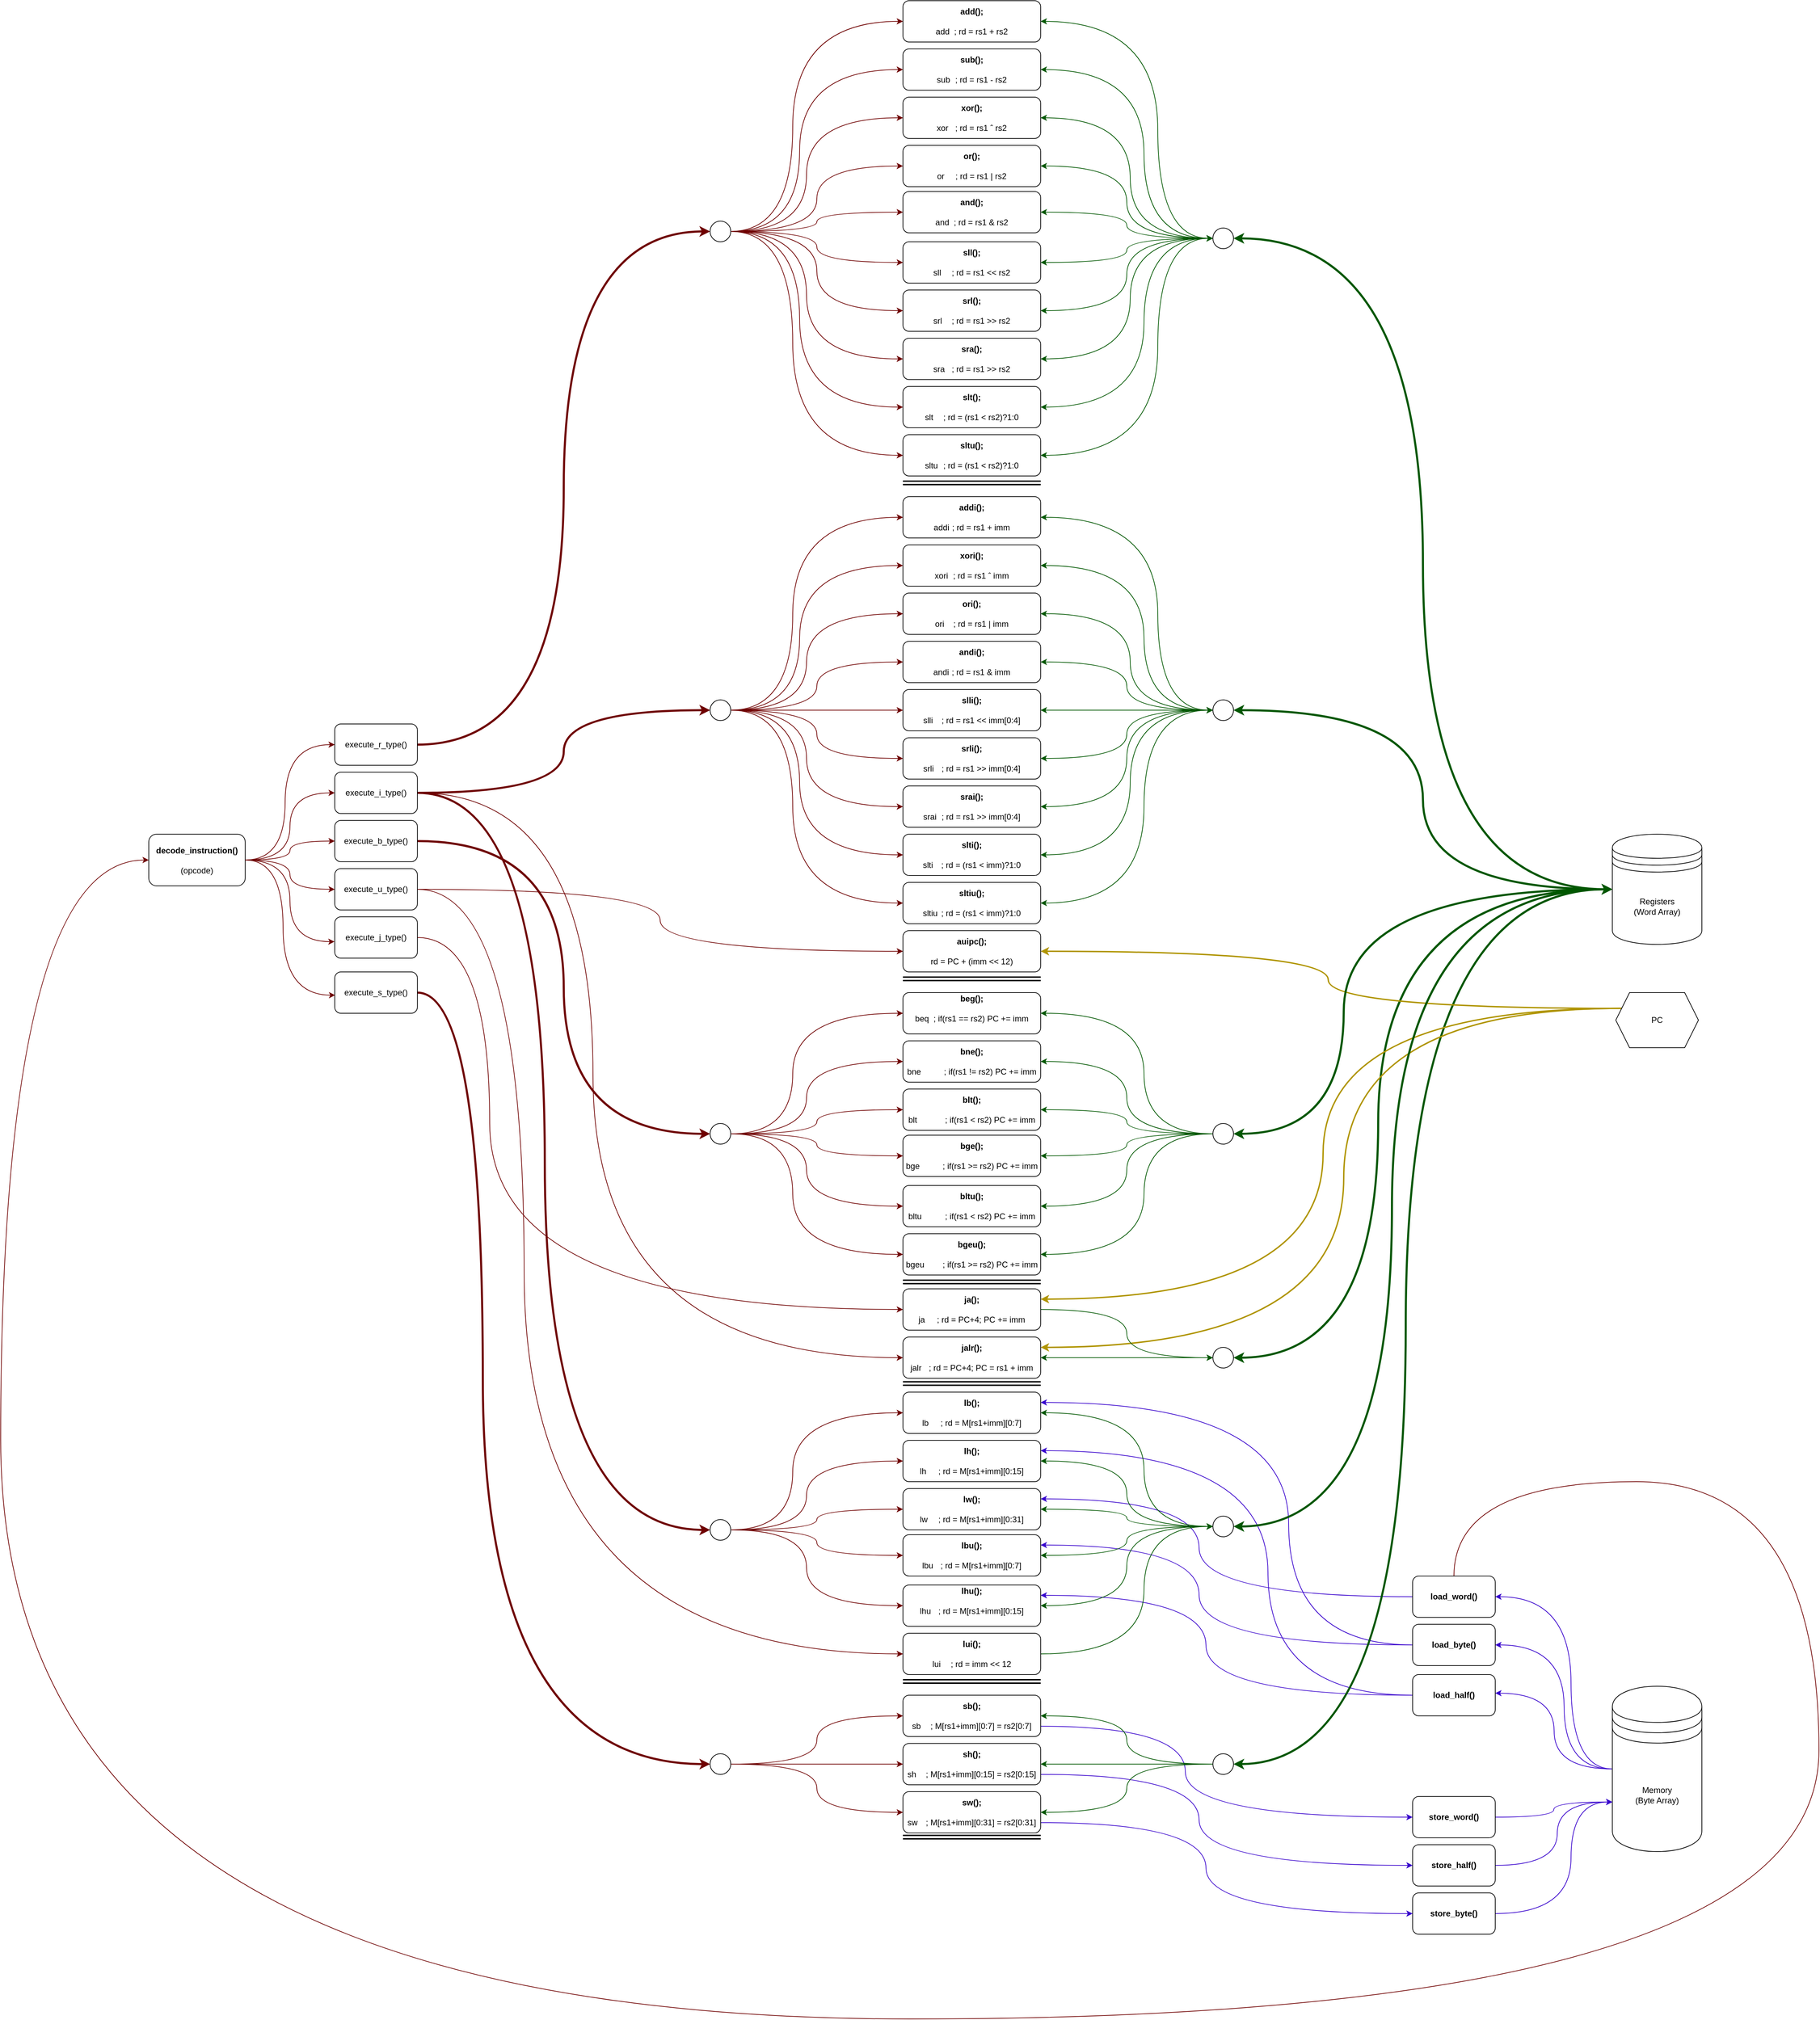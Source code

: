 <mxfile version="26.0.9">
  <diagram name="Page-1" id="85mMPs9MnyHeNuuI4sSG">
    <mxGraphModel dx="4936" dy="4552" grid="1" gridSize="10" guides="1" tooltips="1" connect="1" arrows="1" fold="1" page="0" pageScale="1" pageWidth="850" pageHeight="1100" math="0" shadow="0">
      <root>
        <mxCell id="0" />
        <mxCell id="1" parent="0" />
        <mxCell id="DTNaUnsaDoe6gu3kerZs-134" style="edgeStyle=orthogonalEdgeStyle;rounded=0;orthogonalLoop=1;jettySize=auto;html=1;exitX=0;exitY=0.5;exitDx=0;exitDy=0;entryX=1;entryY=0.5;entryDx=0;entryDy=0;curved=1;fillColor=#6a00ff;strokeColor=#3700CC;" edge="1" parent="1" source="sEorFa2CDZptoYB_mtDy-4">
          <mxGeometry relative="1" as="geometry">
            <mxPoint x="3030" y="1407" as="targetPoint" />
          </mxGeometry>
        </mxCell>
        <mxCell id="DTNaUnsaDoe6gu3kerZs-135" style="edgeStyle=orthogonalEdgeStyle;rounded=0;orthogonalLoop=1;jettySize=auto;html=1;exitX=0;exitY=0.5;exitDx=0;exitDy=0;entryX=1;entryY=0.5;entryDx=0;entryDy=0;fillColor=#6a00ff;strokeColor=#3700CC;curved=1;" edge="1" parent="1" source="sEorFa2CDZptoYB_mtDy-4" target="sEorFa2CDZptoYB_mtDy-8">
          <mxGeometry relative="1" as="geometry">
            <Array as="points">
              <mxPoint x="3130" y="1517" />
              <mxPoint x="3130" y="1337" />
            </Array>
          </mxGeometry>
        </mxCell>
        <mxCell id="DTNaUnsaDoe6gu3kerZs-136" style="edgeStyle=orthogonalEdgeStyle;rounded=0;orthogonalLoop=1;jettySize=auto;html=1;exitX=0;exitY=0.5;exitDx=0;exitDy=0;entryX=1;entryY=0.5;entryDx=0;entryDy=0;curved=1;fillColor=#6a00ff;strokeColor=#3700CC;" edge="1" parent="1" source="sEorFa2CDZptoYB_mtDy-4" target="sEorFa2CDZptoYB_mtDy-5">
          <mxGeometry relative="1" as="geometry">
            <Array as="points">
              <mxPoint x="3140" y="1517" />
              <mxPoint x="3140" y="1267" />
            </Array>
          </mxGeometry>
        </mxCell>
        <mxCell id="sEorFa2CDZptoYB_mtDy-4" value="Memory&lt;br&gt;(Byte Array)" style="shape=datastore;whiteSpace=wrap;html=1;" parent="1" vertex="1">
          <mxGeometry x="3200" y="1397" width="130" height="240" as="geometry" />
        </mxCell>
        <mxCell id="DTNaUnsaDoe6gu3kerZs-193" style="edgeStyle=orthogonalEdgeStyle;rounded=0;orthogonalLoop=1;jettySize=auto;html=1;exitX=0;exitY=0.5;exitDx=0;exitDy=0;entryX=1;entryY=0.25;entryDx=0;entryDy=0;fillColor=#6a00ff;strokeColor=#3700CC;curved=1;" edge="1" parent="1" source="sEorFa2CDZptoYB_mtDy-5" target="DTNaUnsaDoe6gu3kerZs-43">
          <mxGeometry relative="1" as="geometry">
            <Array as="points">
              <mxPoint x="2600" y="1267" />
              <mxPoint x="2600" y="1125" />
            </Array>
          </mxGeometry>
        </mxCell>
        <mxCell id="DTNaUnsaDoe6gu3kerZs-210" style="edgeStyle=orthogonalEdgeStyle;rounded=0;orthogonalLoop=1;jettySize=auto;html=1;exitX=0.5;exitY=0;exitDx=0;exitDy=0;entryX=0;entryY=0.5;entryDx=0;entryDy=0;curved=1;fillColor=#a20025;strokeColor=#6F0000;" edge="1" parent="1" source="sEorFa2CDZptoYB_mtDy-5" target="sEorFa2CDZptoYB_mtDy-21">
          <mxGeometry relative="1" as="geometry">
            <mxPoint x="1033.333" y="50" as="targetPoint" />
            <Array as="points">
              <mxPoint x="2970" y="1100" />
              <mxPoint x="3500" y="1100" />
              <mxPoint x="3500" y="1880" />
              <mxPoint x="860" y="1880" />
              <mxPoint x="860" y="198" />
            </Array>
          </mxGeometry>
        </mxCell>
        <mxCell id="sEorFa2CDZptoYB_mtDy-5" value="&lt;b&gt;load_word()&lt;/b&gt;" style="rounded=1;whiteSpace=wrap;html=1;" parent="1" vertex="1">
          <mxGeometry x="2910" y="1237" width="120" height="60" as="geometry" />
        </mxCell>
        <mxCell id="DTNaUnsaDoe6gu3kerZs-138" style="edgeStyle=orthogonalEdgeStyle;rounded=0;orthogonalLoop=1;jettySize=auto;html=1;exitX=1;exitY=0.5;exitDx=0;exitDy=0;entryX=0;entryY=0.7;entryDx=0;entryDy=0;fillColor=#6a00ff;strokeColor=#3700CC;curved=1;" edge="1" parent="1" source="sEorFa2CDZptoYB_mtDy-7" target="sEorFa2CDZptoYB_mtDy-4">
          <mxGeometry relative="1" as="geometry" />
        </mxCell>
        <mxCell id="sEorFa2CDZptoYB_mtDy-7" value="&lt;b&gt;store_word()&lt;/b&gt;" style="rounded=1;whiteSpace=wrap;html=1;" parent="1" vertex="1">
          <mxGeometry x="2910" y="1557" width="120" height="60" as="geometry" />
        </mxCell>
        <mxCell id="DTNaUnsaDoe6gu3kerZs-191" style="edgeStyle=orthogonalEdgeStyle;rounded=0;orthogonalLoop=1;jettySize=auto;html=1;exitX=0;exitY=0.5;exitDx=0;exitDy=0;entryX=1;entryY=0.25;entryDx=0;entryDy=0;curved=1;fillColor=#6a00ff;strokeColor=#3700CC;" edge="1" parent="1" source="sEorFa2CDZptoYB_mtDy-8" target="DTNaUnsaDoe6gu3kerZs-41">
          <mxGeometry relative="1" as="geometry">
            <Array as="points">
              <mxPoint x="2730" y="1337" />
              <mxPoint x="2730" y="985" />
            </Array>
          </mxGeometry>
        </mxCell>
        <mxCell id="DTNaUnsaDoe6gu3kerZs-194" style="edgeStyle=orthogonalEdgeStyle;rounded=0;orthogonalLoop=1;jettySize=auto;html=1;exitX=0;exitY=0.5;exitDx=0;exitDy=0;entryX=1;entryY=0.25;entryDx=0;entryDy=0;fillColor=#6a00ff;strokeColor=#3700CC;curved=1;" edge="1" parent="1" source="sEorFa2CDZptoYB_mtDy-8" target="DTNaUnsaDoe6gu3kerZs-44">
          <mxGeometry relative="1" as="geometry">
            <Array as="points">
              <mxPoint x="2600" y="1337" />
              <mxPoint x="2600" y="1192" />
            </Array>
          </mxGeometry>
        </mxCell>
        <mxCell id="sEorFa2CDZptoYB_mtDy-8" value="&lt;b&gt;load_byte()&lt;/b&gt;" style="rounded=1;whiteSpace=wrap;html=1;" parent="1" vertex="1">
          <mxGeometry x="2910" y="1307" width="120" height="60" as="geometry" />
        </mxCell>
        <mxCell id="DTNaUnsaDoe6gu3kerZs-140" style="edgeStyle=orthogonalEdgeStyle;rounded=0;orthogonalLoop=1;jettySize=auto;html=1;exitX=1;exitY=0.5;exitDx=0;exitDy=0;entryX=0;entryY=0.7;entryDx=0;entryDy=0;fillColor=#6a00ff;strokeColor=#3700CC;curved=1;" edge="1" parent="1" source="sEorFa2CDZptoYB_mtDy-9" target="sEorFa2CDZptoYB_mtDy-4">
          <mxGeometry relative="1" as="geometry">
            <Array as="points">
              <mxPoint x="3140" y="1727" />
              <mxPoint x="3140" y="1565" />
            </Array>
          </mxGeometry>
        </mxCell>
        <mxCell id="sEorFa2CDZptoYB_mtDy-9" value="&lt;b&gt;store_byte()&lt;/b&gt;" style="rounded=1;whiteSpace=wrap;html=1;" parent="1" vertex="1">
          <mxGeometry x="2910" y="1697" width="120" height="60" as="geometry" />
        </mxCell>
        <mxCell id="DTNaUnsaDoe6gu3kerZs-192" style="edgeStyle=orthogonalEdgeStyle;rounded=0;orthogonalLoop=1;jettySize=auto;html=1;exitX=0;exitY=0.5;exitDx=0;exitDy=0;entryX=1;entryY=0.25;entryDx=0;entryDy=0;fillColor=#6a00ff;strokeColor=#3700CC;curved=1;" edge="1" parent="1" source="sEorFa2CDZptoYB_mtDy-11" target="DTNaUnsaDoe6gu3kerZs-42">
          <mxGeometry relative="1" as="geometry">
            <Array as="points">
              <mxPoint x="2700" y="1410" />
              <mxPoint x="2700" y="1055" />
            </Array>
          </mxGeometry>
        </mxCell>
        <mxCell id="DTNaUnsaDoe6gu3kerZs-195" style="edgeStyle=orthogonalEdgeStyle;rounded=0;orthogonalLoop=1;jettySize=auto;html=1;exitX=0;exitY=0.5;exitDx=0;exitDy=0;entryX=1;entryY=0.25;entryDx=0;entryDy=0;fillColor=#6a00ff;strokeColor=#3700CC;curved=1;" edge="1" parent="1" source="sEorFa2CDZptoYB_mtDy-11" target="DTNaUnsaDoe6gu3kerZs-45">
          <mxGeometry relative="1" as="geometry">
            <Array as="points">
              <mxPoint x="2610" y="1410" />
              <mxPoint x="2610" y="1265" />
            </Array>
          </mxGeometry>
        </mxCell>
        <mxCell id="sEorFa2CDZptoYB_mtDy-11" value="&lt;b&gt;load_half()&lt;/b&gt;" style="rounded=1;whiteSpace=wrap;html=1;" parent="1" vertex="1">
          <mxGeometry x="2910" y="1380" width="120" height="60" as="geometry" />
        </mxCell>
        <mxCell id="DTNaUnsaDoe6gu3kerZs-139" style="edgeStyle=orthogonalEdgeStyle;rounded=0;orthogonalLoop=1;jettySize=auto;html=1;exitX=1;exitY=0.5;exitDx=0;exitDy=0;entryX=0;entryY=0.7;entryDx=0;entryDy=0;fillColor=#6a00ff;strokeColor=#3700CC;curved=1;" edge="1" parent="1" source="sEorFa2CDZptoYB_mtDy-12" target="sEorFa2CDZptoYB_mtDy-4">
          <mxGeometry relative="1" as="geometry">
            <Array as="points">
              <mxPoint x="3120" y="1657" />
              <mxPoint x="3120" y="1565" />
            </Array>
          </mxGeometry>
        </mxCell>
        <mxCell id="sEorFa2CDZptoYB_mtDy-12" value="&lt;b&gt;store_half()&lt;/b&gt;" style="rounded=1;whiteSpace=wrap;html=1;" parent="1" vertex="1">
          <mxGeometry x="2910" y="1627" width="120" height="60" as="geometry" />
        </mxCell>
        <mxCell id="sEorFa2CDZptoYB_mtDy-31" style="edgeStyle=orthogonalEdgeStyle;rounded=0;orthogonalLoop=1;jettySize=auto;html=1;exitX=1;exitY=0.5;exitDx=0;exitDy=0;entryX=0;entryY=0.5;entryDx=0;entryDy=0;curved=1;strokeColor=#6F0000;fillColor=#a20025;" parent="1" source="sEorFa2CDZptoYB_mtDy-21" target="sEorFa2CDZptoYB_mtDy-24" edge="1">
          <mxGeometry relative="1" as="geometry" />
        </mxCell>
        <mxCell id="sEorFa2CDZptoYB_mtDy-33" style="edgeStyle=orthogonalEdgeStyle;rounded=0;orthogonalLoop=1;jettySize=auto;html=1;exitX=1;exitY=0.5;exitDx=0;exitDy=0;entryX=0;entryY=0.5;entryDx=0;entryDy=0;curved=1;strokeColor=#6F0000;fillColor=#a20025;" parent="1" source="sEorFa2CDZptoYB_mtDy-21" target="sEorFa2CDZptoYB_mtDy-23" edge="1">
          <mxGeometry relative="1" as="geometry">
            <Array as="points">
              <mxPoint x="1273" y="198" />
              <mxPoint x="1273" y="30" />
            </Array>
          </mxGeometry>
        </mxCell>
        <mxCell id="DTNaUnsaDoe6gu3kerZs-119" style="edgeStyle=orthogonalEdgeStyle;rounded=0;orthogonalLoop=1;jettySize=auto;html=1;exitX=1;exitY=0.5;exitDx=0;exitDy=0;curved=1;fillColor=#a20025;strokeColor=#6F0000;" edge="1" parent="1" source="sEorFa2CDZptoYB_mtDy-21" target="sEorFa2CDZptoYB_mtDy-27">
          <mxGeometry relative="1" as="geometry" />
        </mxCell>
        <mxCell id="DTNaUnsaDoe6gu3kerZs-120" style="edgeStyle=orthogonalEdgeStyle;rounded=0;orthogonalLoop=1;jettySize=auto;html=1;exitX=1;exitY=0.5;exitDx=0;exitDy=0;fillColor=#a20025;strokeColor=#6F0000;curved=1;" edge="1" parent="1" source="sEorFa2CDZptoYB_mtDy-21" target="sEorFa2CDZptoYB_mtDy-26">
          <mxGeometry relative="1" as="geometry" />
        </mxCell>
        <mxCell id="sEorFa2CDZptoYB_mtDy-21" value="&lt;b&gt;decode_instruction()&lt;/b&gt;&lt;div&gt;&lt;b&gt;&lt;br&gt;&lt;/b&gt;(opcode)&lt;/div&gt;" style="rounded=1;whiteSpace=wrap;html=1;" parent="1" vertex="1">
          <mxGeometry x="1075" y="160" width="140" height="75" as="geometry" />
        </mxCell>
        <mxCell id="DTNaUnsaDoe6gu3kerZs-64" style="edgeStyle=orthogonalEdgeStyle;rounded=0;orthogonalLoop=1;jettySize=auto;html=1;exitX=1;exitY=0.5;exitDx=0;exitDy=0;entryX=0;entryY=0.5;entryDx=0;entryDy=0;curved=1;fillColor=#a20025;strokeColor=#6F0000;strokeWidth=3;" edge="1" parent="1" source="sEorFa2CDZptoYB_mtDy-23" target="DTNaUnsaDoe6gu3kerZs-63">
          <mxGeometry relative="1" as="geometry" />
        </mxCell>
        <mxCell id="sEorFa2CDZptoYB_mtDy-23" value="execute_r_type()" style="rounded=1;whiteSpace=wrap;html=1;" parent="1" vertex="1">
          <mxGeometry x="1345" width="120" height="60" as="geometry" />
        </mxCell>
        <mxCell id="DTNaUnsaDoe6gu3kerZs-91" style="edgeStyle=orthogonalEdgeStyle;rounded=0;orthogonalLoop=1;jettySize=auto;html=1;exitX=1;exitY=0.5;exitDx=0;exitDy=0;entryX=0;entryY=0.5;entryDx=0;entryDy=0;fillColor=#a20025;strokeColor=#6F0000;curved=1;strokeWidth=3;" edge="1" parent="1" source="sEorFa2CDZptoYB_mtDy-24" target="DTNaUnsaDoe6gu3kerZs-81">
          <mxGeometry relative="1" as="geometry" />
        </mxCell>
        <mxCell id="DTNaUnsaDoe6gu3kerZs-128" style="edgeStyle=orthogonalEdgeStyle;rounded=0;orthogonalLoop=1;jettySize=auto;html=1;exitX=1;exitY=0.5;exitDx=0;exitDy=0;entryX=0;entryY=0.5;entryDx=0;entryDy=0;curved=1;fillColor=#a20025;strokeColor=#6F0000;strokeWidth=3;" edge="1" parent="1" source="sEorFa2CDZptoYB_mtDy-24" target="DTNaUnsaDoe6gu3kerZs-95">
          <mxGeometry relative="1" as="geometry">
            <Array as="points">
              <mxPoint x="1650" y="100" />
              <mxPoint x="1650" y="1170" />
            </Array>
          </mxGeometry>
        </mxCell>
        <mxCell id="DTNaUnsaDoe6gu3kerZs-132" style="edgeStyle=orthogonalEdgeStyle;rounded=0;orthogonalLoop=1;jettySize=auto;html=1;exitX=1;exitY=0.5;exitDx=0;exitDy=0;entryX=0;entryY=0.5;entryDx=0;entryDy=0;fillColor=#a20025;strokeColor=#6F0000;curved=1;" edge="1" parent="1" source="sEorFa2CDZptoYB_mtDy-24" target="DTNaUnsaDoe6gu3kerZs-35">
          <mxGeometry relative="1" as="geometry">
            <Array as="points">
              <mxPoint x="1720" y="100" />
              <mxPoint x="1720" y="920" />
            </Array>
          </mxGeometry>
        </mxCell>
        <mxCell id="sEorFa2CDZptoYB_mtDy-24" value="execute_i_type()" style="rounded=1;whiteSpace=wrap;html=1;" parent="1" vertex="1">
          <mxGeometry x="1345" y="70" width="120" height="60" as="geometry" />
        </mxCell>
        <mxCell id="DTNaUnsaDoe6gu3kerZs-127" style="edgeStyle=orthogonalEdgeStyle;rounded=0;orthogonalLoop=1;jettySize=auto;html=1;exitX=1;exitY=0.5;exitDx=0;exitDy=0;entryX=0;entryY=0.5;entryDx=0;entryDy=0;fillColor=#a20025;strokeColor=#6F0000;curved=1;strokeWidth=3;" edge="1" parent="1" source="sEorFa2CDZptoYB_mtDy-25" target="DTNaUnsaDoe6gu3kerZs-96">
          <mxGeometry relative="1" as="geometry">
            <Array as="points">
              <mxPoint x="1560" y="390" />
              <mxPoint x="1560" y="1510" />
            </Array>
          </mxGeometry>
        </mxCell>
        <mxCell id="sEorFa2CDZptoYB_mtDy-25" value="execute_s_type()" style="rounded=1;whiteSpace=wrap;html=1;" parent="1" vertex="1">
          <mxGeometry x="1345" y="360" width="120" height="60" as="geometry" />
        </mxCell>
        <mxCell id="DTNaUnsaDoe6gu3kerZs-115" style="edgeStyle=orthogonalEdgeStyle;rounded=0;orthogonalLoop=1;jettySize=auto;html=1;exitX=1;exitY=0.5;exitDx=0;exitDy=0;entryX=0;entryY=0.5;entryDx=0;entryDy=0;fillColor=#a20025;strokeColor=#6F0000;curved=1;strokeWidth=3;" edge="1" parent="1" source="sEorFa2CDZptoYB_mtDy-26" target="DTNaUnsaDoe6gu3kerZs-93">
          <mxGeometry relative="1" as="geometry" />
        </mxCell>
        <mxCell id="sEorFa2CDZptoYB_mtDy-26" value="execute_b_type()" style="rounded=1;whiteSpace=wrap;html=1;" parent="1" vertex="1">
          <mxGeometry x="1345" y="140" width="120" height="60" as="geometry" />
        </mxCell>
        <mxCell id="DTNaUnsaDoe6gu3kerZs-129" style="edgeStyle=orthogonalEdgeStyle;rounded=0;orthogonalLoop=1;jettySize=auto;html=1;exitX=1;exitY=0.5;exitDx=0;exitDy=0;entryX=0;entryY=0.5;entryDx=0;entryDy=0;fillColor=#a20025;strokeColor=#6F0000;curved=1;" edge="1" parent="1" source="sEorFa2CDZptoYB_mtDy-27" target="DTNaUnsaDoe6gu3kerZs-46">
          <mxGeometry relative="1" as="geometry">
            <Array as="points">
              <mxPoint x="1620" y="240" />
              <mxPoint x="1620" y="1350" />
            </Array>
          </mxGeometry>
        </mxCell>
        <mxCell id="DTNaUnsaDoe6gu3kerZs-130" style="edgeStyle=orthogonalEdgeStyle;rounded=0;orthogonalLoop=1;jettySize=auto;html=1;exitX=1;exitY=0.5;exitDx=0;exitDy=0;entryX=0;entryY=0.5;entryDx=0;entryDy=0;fillColor=#a20025;strokeColor=#6F0000;curved=1;" edge="1" parent="1" source="sEorFa2CDZptoYB_mtDy-27" target="DTNaUnsaDoe6gu3kerZs-126">
          <mxGeometry relative="1" as="geometry" />
        </mxCell>
        <mxCell id="sEorFa2CDZptoYB_mtDy-27" value="execute_u_type()" style="rounded=1;whiteSpace=wrap;html=1;" parent="1" vertex="1">
          <mxGeometry x="1345" y="210" width="120" height="60" as="geometry" />
        </mxCell>
        <mxCell id="DTNaUnsaDoe6gu3kerZs-131" style="edgeStyle=orthogonalEdgeStyle;rounded=0;orthogonalLoop=1;jettySize=auto;html=1;exitX=1;exitY=0.5;exitDx=0;exitDy=0;entryX=0;entryY=0.5;entryDx=0;entryDy=0;fillColor=#a20025;strokeColor=#6F0000;curved=1;" edge="1" parent="1" source="sEorFa2CDZptoYB_mtDy-28" target="DTNaUnsaDoe6gu3kerZs-34">
          <mxGeometry relative="1" as="geometry">
            <Array as="points">
              <mxPoint x="1570" y="310" />
              <mxPoint x="1570" y="850" />
            </Array>
          </mxGeometry>
        </mxCell>
        <mxCell id="sEorFa2CDZptoYB_mtDy-28" value="execute_j_type()" style="rounded=1;whiteSpace=wrap;html=1;" parent="1" vertex="1">
          <mxGeometry x="1345" y="280" width="120" height="60" as="geometry" />
        </mxCell>
        <mxCell id="DTNaUnsaDoe6gu3kerZs-200" style="edgeStyle=orthogonalEdgeStyle;rounded=0;orthogonalLoop=1;jettySize=auto;html=1;exitX=0;exitY=0.5;exitDx=0;exitDy=0;entryX=1;entryY=0.5;entryDx=0;entryDy=0;startArrow=classic;startFill=1;fillColor=#008a00;strokeColor=#005700;curved=1;strokeWidth=3;" edge="1" parent="1" source="sEorFa2CDZptoYB_mtDy-35" target="DTNaUnsaDoe6gu3kerZs-141">
          <mxGeometry relative="1" as="geometry" />
        </mxCell>
        <mxCell id="DTNaUnsaDoe6gu3kerZs-201" style="edgeStyle=orthogonalEdgeStyle;rounded=0;orthogonalLoop=1;jettySize=auto;html=1;exitX=0;exitY=0.5;exitDx=0;exitDy=0;entryX=1;entryY=0.5;entryDx=0;entryDy=0;fillColor=#008a00;strokeColor=#005700;curved=1;strokeWidth=3;startArrow=classic;startFill=1;" edge="1" parent="1" source="sEorFa2CDZptoYB_mtDy-35" target="DTNaUnsaDoe6gu3kerZs-142">
          <mxGeometry relative="1" as="geometry" />
        </mxCell>
        <mxCell id="DTNaUnsaDoe6gu3kerZs-205" style="edgeStyle=orthogonalEdgeStyle;rounded=0;orthogonalLoop=1;jettySize=auto;html=1;exitX=0;exitY=0.5;exitDx=0;exitDy=0;entryX=1;entryY=0.5;entryDx=0;entryDy=0;fillColor=#008a00;strokeColor=#005700;curved=1;strokeWidth=3;startArrow=classic;startFill=1;" edge="1" parent="1" source="sEorFa2CDZptoYB_mtDy-35" target="DTNaUnsaDoe6gu3kerZs-145">
          <mxGeometry relative="1" as="geometry">
            <Array as="points">
              <mxPoint x="2900" y="240" />
              <mxPoint x="2900" y="1510" />
            </Array>
          </mxGeometry>
        </mxCell>
        <mxCell id="DTNaUnsaDoe6gu3kerZs-209" style="edgeStyle=orthogonalEdgeStyle;rounded=0;orthogonalLoop=1;jettySize=auto;html=1;exitX=0;exitY=0.5;exitDx=0;exitDy=0;entryX=1;entryY=0.5;entryDx=0;entryDy=0;fillColor=#008a00;strokeColor=#005700;strokeWidth=3;startArrow=classic;startFill=1;curved=1;" edge="1" parent="1" source="sEorFa2CDZptoYB_mtDy-35" target="DTNaUnsaDoe6gu3kerZs-144">
          <mxGeometry relative="1" as="geometry">
            <Array as="points">
              <mxPoint x="2860" y="240" />
              <mxPoint x="2860" y="920" />
            </Array>
          </mxGeometry>
        </mxCell>
        <mxCell id="sEorFa2CDZptoYB_mtDy-35" value="Registers&lt;br&gt;(Word Array)" style="shape=datastore;whiteSpace=wrap;html=1;" parent="1" vertex="1">
          <mxGeometry x="3200" y="160" width="130" height="160" as="geometry" />
        </mxCell>
        <mxCell id="DTNaUnsaDoe6gu3kerZs-206" style="edgeStyle=orthogonalEdgeStyle;rounded=0;orthogonalLoop=1;jettySize=auto;html=1;exitX=0;exitY=0.25;exitDx=0;exitDy=0;entryX=1;entryY=0.5;entryDx=0;entryDy=0;fillColor=#e3c800;strokeColor=#B09500;strokeWidth=2;curved=1;" edge="1" parent="1" source="sEorFa2CDZptoYB_mtDy-78" target="DTNaUnsaDoe6gu3kerZs-126">
          <mxGeometry relative="1" as="geometry" />
        </mxCell>
        <mxCell id="DTNaUnsaDoe6gu3kerZs-207" style="edgeStyle=orthogonalEdgeStyle;rounded=0;orthogonalLoop=1;jettySize=auto;html=1;exitX=0;exitY=0.25;exitDx=0;exitDy=0;entryX=1;entryY=0.25;entryDx=0;entryDy=0;strokeWidth=2;fillColor=#e3c800;strokeColor=#B09500;curved=1;" edge="1" parent="1" source="sEorFa2CDZptoYB_mtDy-78" target="DTNaUnsaDoe6gu3kerZs-34">
          <mxGeometry relative="1" as="geometry">
            <Array as="points">
              <mxPoint x="2780" y="413" />
              <mxPoint x="2780" y="835" />
            </Array>
          </mxGeometry>
        </mxCell>
        <mxCell id="DTNaUnsaDoe6gu3kerZs-208" style="edgeStyle=orthogonalEdgeStyle;rounded=0;orthogonalLoop=1;jettySize=auto;html=1;exitX=0;exitY=0.25;exitDx=0;exitDy=0;entryX=1;entryY=0.25;entryDx=0;entryDy=0;fillColor=#e3c800;strokeColor=#B09500;strokeWidth=2;curved=1;" edge="1" parent="1" source="sEorFa2CDZptoYB_mtDy-78" target="DTNaUnsaDoe6gu3kerZs-35">
          <mxGeometry relative="1" as="geometry">
            <Array as="points">
              <mxPoint x="2810" y="413" />
              <mxPoint x="2810" y="905" />
            </Array>
          </mxGeometry>
        </mxCell>
        <mxCell id="sEorFa2CDZptoYB_mtDy-78" value="PC" style="shape=hexagon;perimeter=hexagonPerimeter2;whiteSpace=wrap;html=1;fixedSize=1;" parent="1" vertex="1">
          <mxGeometry x="3205" y="390" width="120" height="80" as="geometry" />
        </mxCell>
        <mxCell id="DTNaUnsaDoe6gu3kerZs-146" style="edgeStyle=orthogonalEdgeStyle;rounded=0;orthogonalLoop=1;jettySize=auto;html=1;exitX=1;exitY=0.5;exitDx=0;exitDy=0;entryX=0;entryY=0.5;entryDx=0;entryDy=0;curved=1;startArrow=classic;startFill=1;fillColor=#008a00;strokeColor=#005700;" edge="1" parent="1" source="DTNaUnsaDoe6gu3kerZs-2" target="DTNaUnsaDoe6gu3kerZs-141">
          <mxGeometry relative="1" as="geometry">
            <Array as="points">
              <mxPoint x="2540" y="-1020" />
              <mxPoint x="2540" y="-705" />
            </Array>
          </mxGeometry>
        </mxCell>
        <mxCell id="DTNaUnsaDoe6gu3kerZs-2" value="&lt;b&gt;add();&lt;/b&gt;&lt;div&gt;&lt;b&gt;&lt;br&gt;&lt;/b&gt;&lt;div&gt;add&lt;span style=&quot;white-space: pre;&quot;&gt;&#x9;&lt;/span&gt;;&amp;nbsp;rd = rs1 + rs2&lt;br&gt;&lt;/div&gt;&lt;/div&gt;" style="rounded=1;whiteSpace=wrap;html=1;" vertex="1" parent="1">
          <mxGeometry x="2170" y="-1050" width="200" height="60" as="geometry" />
        </mxCell>
        <mxCell id="DTNaUnsaDoe6gu3kerZs-147" style="edgeStyle=orthogonalEdgeStyle;rounded=0;orthogonalLoop=1;jettySize=auto;html=1;exitX=1;exitY=0.5;exitDx=0;exitDy=0;entryX=0;entryY=0.5;entryDx=0;entryDy=0;fillColor=#008a00;strokeColor=#005700;curved=1;startArrow=classic;startFill=1;" edge="1" parent="1" source="DTNaUnsaDoe6gu3kerZs-4" target="DTNaUnsaDoe6gu3kerZs-141">
          <mxGeometry relative="1" as="geometry">
            <Array as="points">
              <mxPoint x="2520" y="-950" />
              <mxPoint x="2520" y="-705" />
            </Array>
          </mxGeometry>
        </mxCell>
        <mxCell id="DTNaUnsaDoe6gu3kerZs-4" value="&lt;b&gt;sub();&lt;/b&gt;&lt;div&gt;&lt;b&gt;&lt;br&gt;&lt;/b&gt;&lt;div&gt;sub&lt;span style=&quot;white-space: pre;&quot;&gt;&#x9;&lt;/span&gt;;&amp;nbsp;rd = rs1 - rs2&lt;br&gt;&lt;/div&gt;&lt;/div&gt;" style="rounded=1;whiteSpace=wrap;html=1;" vertex="1" parent="1">
          <mxGeometry x="2170" y="-980" width="200" height="60" as="geometry" />
        </mxCell>
        <mxCell id="DTNaUnsaDoe6gu3kerZs-5" value="&lt;b&gt;xor();&lt;/b&gt;&lt;div&gt;&lt;b&gt;&lt;br&gt;&lt;/b&gt;&lt;div&gt;xor&lt;span style=&quot;white-space: pre;&quot;&gt;&#x9;&lt;/span&gt;;&amp;nbsp;rd = rs1 ˆ rs2&lt;br&gt;&lt;/div&gt;&lt;/div&gt;" style="rounded=1;whiteSpace=wrap;html=1;" vertex="1" parent="1">
          <mxGeometry x="2170" y="-910" width="200" height="60" as="geometry" />
        </mxCell>
        <mxCell id="DTNaUnsaDoe6gu3kerZs-6" value="&lt;b&gt;or();&lt;/b&gt;&lt;div&gt;&lt;b&gt;&lt;br&gt;&lt;/b&gt;&lt;div&gt;or&lt;span style=&quot;white-space: pre;&quot;&gt;&#x9;&lt;/span&gt;;&amp;nbsp;rd = rs1 | rs2&lt;br&gt;&lt;/div&gt;&lt;/div&gt;" style="rounded=1;whiteSpace=wrap;html=1;" vertex="1" parent="1">
          <mxGeometry x="2170" y="-840" width="200" height="60" as="geometry" />
        </mxCell>
        <mxCell id="DTNaUnsaDoe6gu3kerZs-7" value="&lt;b&gt;and();&lt;/b&gt;&lt;div&gt;&lt;b&gt;&lt;br&gt;&lt;/b&gt;&lt;div&gt;and&lt;span style=&quot;white-space: pre;&quot;&gt;&#x9;&lt;/span&gt;;&amp;nbsp;rd = rs1 &amp;amp; rs2&lt;br&gt;&lt;/div&gt;&lt;/div&gt;" style="rounded=1;whiteSpace=wrap;html=1;" vertex="1" parent="1">
          <mxGeometry x="2170" y="-773" width="200" height="60" as="geometry" />
        </mxCell>
        <mxCell id="DTNaUnsaDoe6gu3kerZs-8" value="&lt;b&gt;sll();&lt;/b&gt;&lt;div&gt;&lt;div&gt;&lt;br&gt;&lt;/div&gt;&lt;/div&gt;&lt;div&gt;sll&lt;span style=&quot;white-space: pre;&quot;&gt;&#x9;&lt;/span&gt;;&amp;nbsp;rd = rs1 &amp;lt;&amp;lt; rs2&lt;br&gt;&lt;/div&gt;" style="rounded=1;whiteSpace=wrap;html=1;" vertex="1" parent="1">
          <mxGeometry x="2170" y="-700" width="200" height="60" as="geometry" />
        </mxCell>
        <mxCell id="DTNaUnsaDoe6gu3kerZs-9" value="&lt;b&gt;srl();&lt;/b&gt;&lt;div&gt;&lt;div&gt;&lt;br&gt;&lt;/div&gt;&lt;/div&gt;&lt;div&gt;srl&lt;span style=&quot;white-space: pre;&quot;&gt;&#x9;&lt;/span&gt;;&amp;nbsp;rd = rs1 &amp;gt;&amp;gt; rs2&lt;br&gt;&lt;/div&gt;" style="rounded=1;whiteSpace=wrap;html=1;" vertex="1" parent="1">
          <mxGeometry x="2170" y="-630" width="200" height="60" as="geometry" />
        </mxCell>
        <mxCell id="DTNaUnsaDoe6gu3kerZs-10" value="&lt;b&gt;sra();&lt;/b&gt;&lt;div&gt;&lt;div&gt;&lt;br&gt;&lt;/div&gt;&lt;/div&gt;&lt;div&gt;sra&lt;span style=&quot;white-space: pre;&quot;&gt;&#x9;&lt;/span&gt;;&amp;nbsp;rd = rs1 &amp;gt;&amp;gt; rs2&lt;br&gt;&lt;/div&gt;" style="rounded=1;whiteSpace=wrap;html=1;" vertex="1" parent="1">
          <mxGeometry x="2170" y="-560" width="200" height="60" as="geometry" />
        </mxCell>
        <mxCell id="DTNaUnsaDoe6gu3kerZs-11" value="&lt;b&gt;slt();&lt;/b&gt;&lt;div&gt;&lt;div&gt;&lt;br&gt;&lt;/div&gt;&lt;/div&gt;&lt;div&gt;slt&lt;span style=&quot;white-space: pre;&quot;&gt;&#x9;&lt;/span&gt;;&amp;nbsp;rd = (rs1 &amp;lt; rs2)?1:0&lt;br&gt;&lt;/div&gt;" style="rounded=1;whiteSpace=wrap;html=1;" vertex="1" parent="1">
          <mxGeometry x="2170" y="-490" width="200" height="60" as="geometry" />
        </mxCell>
        <mxCell id="DTNaUnsaDoe6gu3kerZs-12" value="&lt;b&gt;sltu();&lt;/b&gt;&lt;div&gt;&lt;div&gt;&lt;br&gt;&lt;/div&gt;&lt;/div&gt;&lt;div&gt;sltu&lt;span style=&quot;white-space: pre;&quot;&gt;&#x9;&lt;/span&gt;;&amp;nbsp;rd = (rs1 &amp;lt; rs2)?1:0&lt;br&gt;&lt;/div&gt;" style="rounded=1;whiteSpace=wrap;html=1;" vertex="1" parent="1">
          <mxGeometry x="2170" y="-420" width="200" height="60" as="geometry" />
        </mxCell>
        <mxCell id="DTNaUnsaDoe6gu3kerZs-14" value="&lt;b&gt;addi();&lt;/b&gt;&lt;div&gt;&lt;b&gt;&lt;br&gt;&lt;/b&gt;&lt;div&gt;addi&lt;span style=&quot;white-space: pre;&quot;&gt;&#x9;&lt;/span&gt;;&amp;nbsp;rd = rs1 + imm&lt;br&gt;&lt;/div&gt;&lt;/div&gt;" style="rounded=1;whiteSpace=wrap;html=1;" vertex="1" parent="1">
          <mxGeometry x="2170" y="-330" width="200" height="60" as="geometry" />
        </mxCell>
        <mxCell id="DTNaUnsaDoe6gu3kerZs-16" value="&lt;b&gt;xori();&lt;/b&gt;&lt;div&gt;&lt;b&gt;&lt;br&gt;&lt;/b&gt;&lt;div&gt;&lt;div&gt;xori&lt;span style=&quot;white-space: pre;&quot;&gt;&#x9;&lt;/span&gt;;&amp;nbsp;rd = rs1 ˆ imm&lt;/div&gt;&lt;/div&gt;&lt;/div&gt;" style="rounded=1;whiteSpace=wrap;html=1;" vertex="1" parent="1">
          <mxGeometry x="2170" y="-260" width="200" height="60" as="geometry" />
        </mxCell>
        <mxCell id="DTNaUnsaDoe6gu3kerZs-17" value="&lt;b&gt;ori();&lt;/b&gt;&lt;div&gt;&lt;b&gt;&lt;br&gt;&lt;/b&gt;&lt;div&gt;ori&lt;span style=&quot;white-space: pre;&quot;&gt;&#x9;&lt;/span&gt;;&amp;nbsp;rd = rs1 | imm&lt;br&gt;&lt;/div&gt;&lt;/div&gt;" style="rounded=1;whiteSpace=wrap;html=1;" vertex="1" parent="1">
          <mxGeometry x="2170" y="-190" width="200" height="60" as="geometry" />
        </mxCell>
        <mxCell id="DTNaUnsaDoe6gu3kerZs-18" value="&lt;b&gt;andi();&lt;/b&gt;&lt;div&gt;&lt;b&gt;&lt;br&gt;&lt;/b&gt;&lt;div&gt;andi&lt;span style=&quot;white-space: pre;&quot;&gt;&#x9;&lt;/span&gt;;&amp;nbsp;rd = rs1 &amp;amp; imm&lt;br&gt;&lt;/div&gt;&lt;/div&gt;" style="rounded=1;whiteSpace=wrap;html=1;" vertex="1" parent="1">
          <mxGeometry x="2170" y="-120" width="200" height="60" as="geometry" />
        </mxCell>
        <mxCell id="DTNaUnsaDoe6gu3kerZs-19" value="&lt;b&gt;slli();&lt;/b&gt;&lt;div&gt;&lt;div&gt;&lt;br&gt;&lt;/div&gt;&lt;/div&gt;&lt;div&gt;slli&lt;span style=&quot;white-space: pre;&quot;&gt;&#x9;&lt;/span&gt;;&amp;nbsp;rd = rs1 &amp;lt;&amp;lt; imm[0:4]&lt;br&gt;&lt;/div&gt;" style="rounded=1;whiteSpace=wrap;html=1;" vertex="1" parent="1">
          <mxGeometry x="2170" y="-50" width="200" height="60" as="geometry" />
        </mxCell>
        <mxCell id="DTNaUnsaDoe6gu3kerZs-161" style="edgeStyle=orthogonalEdgeStyle;rounded=0;orthogonalLoop=1;jettySize=auto;html=1;exitX=1;exitY=0.5;exitDx=0;exitDy=0;entryX=0;entryY=0.5;entryDx=0;entryDy=0;fillColor=#008a00;strokeColor=#005700;curved=1;startArrow=classic;startFill=1;" edge="1" parent="1" source="DTNaUnsaDoe6gu3kerZs-20" target="DTNaUnsaDoe6gu3kerZs-142">
          <mxGeometry relative="1" as="geometry" />
        </mxCell>
        <mxCell id="DTNaUnsaDoe6gu3kerZs-20" value="&lt;b&gt;srli();&lt;/b&gt;&lt;div&gt;&lt;div&gt;&lt;br&gt;&lt;/div&gt;&lt;/div&gt;&lt;div&gt;srli&lt;span style=&quot;white-space: pre;&quot;&gt;&#x9;&lt;/span&gt;;&amp;nbsp;rd = rs1 &amp;gt;&amp;gt; imm[0:4]&lt;br&gt;&lt;/div&gt;" style="rounded=1;whiteSpace=wrap;html=1;" vertex="1" parent="1">
          <mxGeometry x="2170" y="20" width="200" height="60" as="geometry" />
        </mxCell>
        <mxCell id="DTNaUnsaDoe6gu3kerZs-21" value="&lt;b&gt;srai();&lt;/b&gt;&lt;div&gt;&lt;div&gt;&lt;br&gt;&lt;/div&gt;&lt;/div&gt;&lt;div&gt;&lt;div&gt;srai&lt;span style=&quot;white-space: pre;&quot;&gt;&#x9;&lt;/span&gt;;&amp;nbsp;rd = rs1 &amp;gt;&amp;gt; imm[0:4]&lt;/div&gt;&lt;/div&gt;" style="rounded=1;whiteSpace=wrap;html=1;" vertex="1" parent="1">
          <mxGeometry x="2170" y="90" width="200" height="60" as="geometry" />
        </mxCell>
        <mxCell id="DTNaUnsaDoe6gu3kerZs-22" value="&lt;b&gt;slti();&lt;/b&gt;&lt;div&gt;&lt;div&gt;&lt;br&gt;&lt;/div&gt;&lt;/div&gt;&lt;div&gt;&lt;div&gt;slti&lt;span style=&quot;white-space: pre;&quot;&gt;&#x9;&lt;/span&gt;;&amp;nbsp;rd = (rs1 &amp;lt; imm)?1:0&lt;/div&gt;&lt;/div&gt;" style="rounded=1;whiteSpace=wrap;html=1;" vertex="1" parent="1">
          <mxGeometry x="2170" y="160" width="200" height="60" as="geometry" />
        </mxCell>
        <mxCell id="DTNaUnsaDoe6gu3kerZs-23" value="&lt;b&gt;sltiu();&lt;/b&gt;&lt;div&gt;&lt;div&gt;&lt;br&gt;&lt;/div&gt;&lt;/div&gt;&lt;div&gt;sltiu&lt;span style=&quot;white-space: pre;&quot;&gt;&#x9;&lt;/span&gt;;&amp;nbsp;rd = (rs1 &amp;lt; imm)?1:0&lt;br&gt;&lt;/div&gt;" style="rounded=1;whiteSpace=wrap;html=1;" vertex="1" parent="1">
          <mxGeometry x="2170" y="230" width="200" height="60" as="geometry" />
        </mxCell>
        <mxCell id="DTNaUnsaDoe6gu3kerZs-24" value="&lt;b&gt;beg();&lt;/b&gt;&lt;div&gt;&lt;b&gt;&lt;br&gt;&lt;/b&gt;&lt;div&gt;&lt;div&gt;beq&lt;span style=&quot;white-space: pre;&quot;&gt;&#x9;&lt;/span&gt;;&amp;nbsp;if(rs1 == rs2) PC += imm&lt;/div&gt;&lt;/div&gt;&lt;/div&gt;&lt;div&gt;&lt;br&gt;&lt;/div&gt;" style="rounded=1;whiteSpace=wrap;html=1;" vertex="1" parent="1">
          <mxGeometry x="2170" y="390" width="200" height="60" as="geometry" />
        </mxCell>
        <mxCell id="DTNaUnsaDoe6gu3kerZs-25" value="&lt;b&gt;bne();&lt;/b&gt;&lt;div&gt;&lt;b&gt;&lt;br&gt;&lt;/b&gt;&lt;div&gt;&lt;div&gt;bne&lt;span style=&quot;white-space: pre;&quot;&gt;&#x9;&lt;span style=&quot;white-space: pre;&quot;&gt;&#x9;&lt;/span&gt;&lt;/span&gt;;&amp;nbsp;if(rs1 != rs2) PC += imm&lt;/div&gt;&lt;/div&gt;&lt;/div&gt;" style="rounded=1;whiteSpace=wrap;html=1;" vertex="1" parent="1">
          <mxGeometry x="2170" y="460" width="200" height="60" as="geometry" />
        </mxCell>
        <mxCell id="DTNaUnsaDoe6gu3kerZs-26" value="&lt;b&gt;blt();&lt;/b&gt;&lt;div&gt;&lt;b&gt;&lt;br&gt;&lt;/b&gt;&lt;div&gt;&lt;div&gt;blt&lt;span style=&quot;white-space: pre;&quot;&gt;&#x9;&lt;/span&gt;&lt;span style=&quot;white-space: pre;&quot;&gt;&#x9;&lt;/span&gt;;&amp;nbsp;if(rs1 &amp;lt; rs2) PC += imm&lt;/div&gt;&lt;/div&gt;&lt;/div&gt;" style="rounded=1;whiteSpace=wrap;html=1;" vertex="1" parent="1">
          <mxGeometry x="2170" y="530" width="200" height="60" as="geometry" />
        </mxCell>
        <mxCell id="DTNaUnsaDoe6gu3kerZs-27" value="&lt;b&gt;bge();&lt;/b&gt;&lt;div&gt;&lt;b&gt;&lt;br&gt;&lt;/b&gt;&lt;div&gt;&lt;div&gt;bge&lt;span style=&quot;white-space: pre;&quot;&gt;&#x9;&lt;/span&gt;&lt;span style=&quot;white-space: pre;&quot;&gt;&#x9;&lt;/span&gt;;&amp;nbsp;if(rs1 &amp;gt;= rs2) PC += imm&lt;/div&gt;&lt;/div&gt;&lt;/div&gt;" style="rounded=1;whiteSpace=wrap;html=1;" vertex="1" parent="1">
          <mxGeometry x="2170" y="597" width="200" height="60" as="geometry" />
        </mxCell>
        <mxCell id="DTNaUnsaDoe6gu3kerZs-28" value="&lt;b&gt;bltu();&lt;/b&gt;&lt;div&gt;&lt;div&gt;&lt;br&gt;&lt;/div&gt;&lt;/div&gt;&lt;div&gt;&lt;div&gt;bltu&lt;span style=&quot;white-space: pre;&quot;&gt;&#x9;&lt;span style=&quot;white-space: pre;&quot;&gt;&#x9;&lt;/span&gt;&lt;/span&gt;;&amp;nbsp;if(rs1 &amp;lt; rs2) PC += imm&lt;/div&gt;&lt;/div&gt;" style="rounded=1;whiteSpace=wrap;html=1;" vertex="1" parent="1">
          <mxGeometry x="2170" y="670" width="200" height="60" as="geometry" />
        </mxCell>
        <mxCell id="DTNaUnsaDoe6gu3kerZs-29" value="&lt;b&gt;bgeu();&lt;/b&gt;&lt;div&gt;&lt;div&gt;&lt;br&gt;&lt;/div&gt;&lt;/div&gt;&lt;div&gt;bgeu&lt;span style=&quot;white-space: pre;&quot;&gt;&#x9;&lt;/span&gt;;&amp;nbsp;if(rs1 &amp;gt;= rs2) PC += imm&lt;br&gt;&lt;/div&gt;" style="rounded=1;whiteSpace=wrap;html=1;" vertex="1" parent="1">
          <mxGeometry x="2170" y="740" width="200" height="60" as="geometry" />
        </mxCell>
        <mxCell id="DTNaUnsaDoe6gu3kerZs-173" style="edgeStyle=orthogonalEdgeStyle;rounded=0;orthogonalLoop=1;jettySize=auto;html=1;exitX=1;exitY=0.5;exitDx=0;exitDy=0;entryX=0;entryY=0.5;entryDx=0;entryDy=0;fillColor=#008a00;strokeColor=#005700;curved=1;" edge="1" parent="1" source="DTNaUnsaDoe6gu3kerZs-34" target="DTNaUnsaDoe6gu3kerZs-144">
          <mxGeometry relative="1" as="geometry" />
        </mxCell>
        <mxCell id="DTNaUnsaDoe6gu3kerZs-34" value="&lt;b&gt;ja();&lt;/b&gt;&lt;div&gt;&lt;b&gt;&lt;br&gt;&lt;/b&gt;&lt;div&gt;&lt;div&gt;&lt;div&gt;ja&lt;span style=&quot;white-space: pre;&quot;&gt;&#x9;&lt;/span&gt;;&amp;nbsp;rd = PC+4; PC += imm&lt;/div&gt;&lt;/div&gt;&lt;/div&gt;&lt;/div&gt;" style="rounded=1;whiteSpace=wrap;html=1;" vertex="1" parent="1">
          <mxGeometry x="2170" y="820" width="200" height="60" as="geometry" />
        </mxCell>
        <mxCell id="DTNaUnsaDoe6gu3kerZs-35" value="&lt;b&gt;jalr();&lt;/b&gt;&lt;div&gt;&lt;b&gt;&lt;br&gt;&lt;/b&gt;&lt;div&gt;jalr&lt;span style=&quot;white-space: pre;&quot;&gt;&#x9;&lt;/span&gt;;&amp;nbsp;rd = PC+4; PC = rs1 + imm&lt;br&gt;&lt;/div&gt;&lt;/div&gt;" style="rounded=1;whiteSpace=wrap;html=1;" vertex="1" parent="1">
          <mxGeometry x="2170" y="890" width="200" height="60" as="geometry" />
        </mxCell>
        <mxCell id="DTNaUnsaDoe6gu3kerZs-41" value="&lt;b&gt;lb();&lt;/b&gt;&lt;div&gt;&lt;b&gt;&lt;br&gt;&lt;/b&gt;&lt;div&gt;&lt;div&gt;lb&lt;span style=&quot;white-space: pre;&quot;&gt;&#x9;&lt;/span&gt;; rd = M[rs1+imm][0:7]&lt;br&gt;&lt;/div&gt;&lt;/div&gt;&lt;/div&gt;" style="rounded=1;whiteSpace=wrap;html=1;" vertex="1" parent="1">
          <mxGeometry x="2170" y="970" width="200" height="60" as="geometry" />
        </mxCell>
        <mxCell id="DTNaUnsaDoe6gu3kerZs-42" value="&lt;b&gt;lh();&lt;/b&gt;&lt;div&gt;&lt;b&gt;&lt;br&gt;&lt;/b&gt;&lt;div&gt;lh&lt;span style=&quot;white-space: pre;&quot;&gt;&#x9;&lt;/span&gt;; rd = M[rs1+imm][0:15]&lt;br&gt;&lt;/div&gt;&lt;/div&gt;" style="rounded=1;whiteSpace=wrap;html=1;" vertex="1" parent="1">
          <mxGeometry x="2170" y="1040" width="200" height="60" as="geometry" />
        </mxCell>
        <mxCell id="DTNaUnsaDoe6gu3kerZs-43" value="&lt;b&gt;lw();&lt;/b&gt;&lt;div&gt;&lt;b&gt;&lt;br&gt;&lt;/b&gt;&lt;div&gt;lw&lt;span style=&quot;white-space: pre;&quot;&gt;&#x9;&lt;/span&gt;; rd = M[rs1+imm][0:31]&lt;br&gt;&lt;/div&gt;&lt;/div&gt;" style="rounded=1;whiteSpace=wrap;html=1;" vertex="1" parent="1">
          <mxGeometry x="2170" y="1110" width="200" height="60" as="geometry" />
        </mxCell>
        <mxCell id="DTNaUnsaDoe6gu3kerZs-44" value="&lt;b&gt;lbu();&lt;/b&gt;&lt;div&gt;&lt;b&gt;&lt;br&gt;&lt;/b&gt;&lt;div&gt;lbu&lt;span style=&quot;white-space: pre;&quot;&gt;&#x9;&lt;/span&gt;; rd = M[rs1+imm][0:7]&lt;br&gt;&lt;/div&gt;&lt;/div&gt;" style="rounded=1;whiteSpace=wrap;html=1;" vertex="1" parent="1">
          <mxGeometry x="2170" y="1177" width="200" height="60" as="geometry" />
        </mxCell>
        <mxCell id="DTNaUnsaDoe6gu3kerZs-45" value="&lt;b&gt;lhu();&lt;/b&gt;&lt;div&gt;&lt;div&gt;&lt;br&gt;&lt;/div&gt;&lt;/div&gt;&lt;div&gt;lhu&lt;span style=&quot;white-space: pre;&quot;&gt;&#x9;&lt;/span&gt;; rd = M[rs1+imm][0:15]&lt;div&gt;&lt;br&gt;&lt;/div&gt;&lt;/div&gt;" style="rounded=1;whiteSpace=wrap;html=1;" vertex="1" parent="1">
          <mxGeometry x="2170" y="1250" width="200" height="60" as="geometry" />
        </mxCell>
        <mxCell id="DTNaUnsaDoe6gu3kerZs-181" style="edgeStyle=orthogonalEdgeStyle;rounded=0;orthogonalLoop=1;jettySize=auto;html=1;exitX=1;exitY=0.5;exitDx=0;exitDy=0;entryX=0;entryY=0.5;entryDx=0;entryDy=0;fillColor=#008a00;strokeColor=#005700;curved=1;" edge="1" parent="1" source="DTNaUnsaDoe6gu3kerZs-46" target="DTNaUnsaDoe6gu3kerZs-175">
          <mxGeometry relative="1" as="geometry">
            <Array as="points">
              <mxPoint x="2520" y="1350" />
              <mxPoint x="2520" y="1165" />
            </Array>
          </mxGeometry>
        </mxCell>
        <mxCell id="DTNaUnsaDoe6gu3kerZs-46" value="&lt;b&gt;lui();&lt;/b&gt;&lt;div&gt;&lt;div&gt;&lt;br&gt;&lt;/div&gt;&lt;/div&gt;&lt;div&gt;lui&amp;nbsp;&lt;span style=&quot;white-space: pre;&quot;&gt;&#x9;&lt;/span&gt;; rd = imm &amp;lt;&amp;lt; 12&lt;br&gt;&lt;/div&gt;" style="rounded=1;whiteSpace=wrap;html=1;" vertex="1" parent="1">
          <mxGeometry x="2170" y="1320" width="200" height="60" as="geometry" />
        </mxCell>
        <mxCell id="DTNaUnsaDoe6gu3kerZs-197" style="edgeStyle=orthogonalEdgeStyle;rounded=0;orthogonalLoop=1;jettySize=auto;html=1;exitX=1;exitY=0.75;exitDx=0;exitDy=0;entryX=0;entryY=0.5;entryDx=0;entryDy=0;fillColor=#6a00ff;strokeColor=#3700CC;curved=1;" edge="1" parent="1" source="DTNaUnsaDoe6gu3kerZs-47" target="sEorFa2CDZptoYB_mtDy-7">
          <mxGeometry relative="1" as="geometry">
            <Array as="points">
              <mxPoint x="2580" y="1455" />
              <mxPoint x="2580" y="1587" />
            </Array>
          </mxGeometry>
        </mxCell>
        <mxCell id="DTNaUnsaDoe6gu3kerZs-47" value="&lt;b&gt;sb();&lt;/b&gt;&lt;div&gt;&lt;b&gt;&lt;br&gt;&lt;/b&gt;&lt;div&gt;&lt;div&gt;&lt;div&gt;sb&lt;span style=&quot;white-space: pre;&quot;&gt;&#x9;&lt;/span&gt;;&amp;nbsp;M[rs1+imm][0:7] = rs2[0:7]&lt;/div&gt;&lt;/div&gt;&lt;/div&gt;&lt;/div&gt;" style="rounded=1;whiteSpace=wrap;html=1;" vertex="1" parent="1">
          <mxGeometry x="2170" y="1410" width="200" height="60" as="geometry" />
        </mxCell>
        <mxCell id="DTNaUnsaDoe6gu3kerZs-198" style="edgeStyle=orthogonalEdgeStyle;rounded=0;orthogonalLoop=1;jettySize=auto;html=1;exitX=1;exitY=0.75;exitDx=0;exitDy=0;entryX=0;entryY=0.5;entryDx=0;entryDy=0;fillColor=#6a00ff;strokeColor=#3700CC;curved=1;" edge="1" parent="1" source="DTNaUnsaDoe6gu3kerZs-48" target="sEorFa2CDZptoYB_mtDy-12">
          <mxGeometry relative="1" as="geometry">
            <Array as="points">
              <mxPoint x="2600" y="1525" />
              <mxPoint x="2600" y="1657" />
            </Array>
          </mxGeometry>
        </mxCell>
        <mxCell id="DTNaUnsaDoe6gu3kerZs-48" value="&lt;b&gt;sh();&lt;/b&gt;&lt;div&gt;&lt;b&gt;&lt;br&gt;&lt;/b&gt;&lt;div&gt;&lt;div&gt;sh&lt;span style=&quot;white-space: pre;&quot;&gt;&#x9;&lt;/span&gt;;&amp;nbsp;M[rs1+imm][0:15] = rs2[0:15]&lt;/div&gt;&lt;/div&gt;&lt;/div&gt;" style="rounded=1;whiteSpace=wrap;html=1;" vertex="1" parent="1">
          <mxGeometry x="2170" y="1480" width="200" height="60" as="geometry" />
        </mxCell>
        <mxCell id="DTNaUnsaDoe6gu3kerZs-199" style="edgeStyle=orthogonalEdgeStyle;rounded=0;orthogonalLoop=1;jettySize=auto;html=1;exitX=1;exitY=0.75;exitDx=0;exitDy=0;entryX=0;entryY=0.5;entryDx=0;entryDy=0;fillColor=#6a00ff;strokeColor=#3700CC;curved=1;" edge="1" parent="1" source="DTNaUnsaDoe6gu3kerZs-49" target="sEorFa2CDZptoYB_mtDy-9">
          <mxGeometry relative="1" as="geometry">
            <Array as="points">
              <mxPoint x="2610" y="1595" />
              <mxPoint x="2610" y="1727" />
            </Array>
          </mxGeometry>
        </mxCell>
        <mxCell id="DTNaUnsaDoe6gu3kerZs-49" value="&lt;b&gt;sw();&lt;/b&gt;&lt;div&gt;&lt;b&gt;&lt;br&gt;&lt;/b&gt;&lt;div&gt;sw&lt;span style=&quot;white-space: pre;&quot;&gt;&#x9;&lt;/span&gt;;&amp;nbsp;M[rs1+imm][0:31] = rs2[0:31]&lt;br&gt;&lt;/div&gt;&lt;/div&gt;" style="rounded=1;whiteSpace=wrap;html=1;" vertex="1" parent="1">
          <mxGeometry x="2170" y="1550" width="200" height="60" as="geometry" />
        </mxCell>
        <mxCell id="DTNaUnsaDoe6gu3kerZs-57" value="" style="shape=link;html=1;rounded=0;strokeWidth=2;" edge="1" parent="1">
          <mxGeometry width="100" relative="1" as="geometry">
            <mxPoint x="2170" y="-350" as="sourcePoint" />
            <mxPoint x="2370" y="-350" as="targetPoint" />
          </mxGeometry>
        </mxCell>
        <mxCell id="DTNaUnsaDoe6gu3kerZs-58" value="" style="shape=link;html=1;rounded=0;strokeWidth=2;" edge="1" parent="1">
          <mxGeometry width="100" relative="1" as="geometry">
            <mxPoint x="2170" y="1390" as="sourcePoint" />
            <mxPoint x="2370" y="1390" as="targetPoint" />
          </mxGeometry>
        </mxCell>
        <mxCell id="DTNaUnsaDoe6gu3kerZs-59" value="" style="shape=link;html=1;rounded=0;strokeWidth=2;" edge="1" parent="1">
          <mxGeometry width="100" relative="1" as="geometry">
            <mxPoint x="2170" y="1616" as="sourcePoint" />
            <mxPoint x="2370" y="1616" as="targetPoint" />
          </mxGeometry>
        </mxCell>
        <mxCell id="DTNaUnsaDoe6gu3kerZs-60" value="" style="shape=link;html=1;rounded=0;strokeWidth=2;" edge="1" parent="1">
          <mxGeometry width="100" relative="1" as="geometry">
            <mxPoint x="2170" y="370" as="sourcePoint" />
            <mxPoint x="2370" y="370" as="targetPoint" />
          </mxGeometry>
        </mxCell>
        <mxCell id="DTNaUnsaDoe6gu3kerZs-61" value="" style="shape=link;html=1;rounded=0;strokeWidth=2;" edge="1" parent="1">
          <mxGeometry width="100" relative="1" as="geometry">
            <mxPoint x="2170" y="957.5" as="sourcePoint" />
            <mxPoint x="2370" y="957.5" as="targetPoint" />
          </mxGeometry>
        </mxCell>
        <mxCell id="DTNaUnsaDoe6gu3kerZs-62" value="" style="shape=link;html=1;rounded=0;strokeWidth=2;" edge="1" parent="1">
          <mxGeometry width="100" relative="1" as="geometry">
            <mxPoint x="2170" y="810" as="sourcePoint" />
            <mxPoint x="2370" y="810" as="targetPoint" />
          </mxGeometry>
        </mxCell>
        <mxCell id="DTNaUnsaDoe6gu3kerZs-68" style="edgeStyle=orthogonalEdgeStyle;rounded=0;orthogonalLoop=1;jettySize=auto;html=1;exitX=1;exitY=0.5;exitDx=0;exitDy=0;entryX=0;entryY=0.5;entryDx=0;entryDy=0;curved=1;fillColor=#a20025;strokeColor=#6F0000;" edge="1" parent="1" source="DTNaUnsaDoe6gu3kerZs-63" target="DTNaUnsaDoe6gu3kerZs-2">
          <mxGeometry relative="1" as="geometry">
            <Array as="points">
              <mxPoint x="2010" y="-715" />
              <mxPoint x="2010" y="-1020" />
            </Array>
          </mxGeometry>
        </mxCell>
        <mxCell id="DTNaUnsaDoe6gu3kerZs-69" style="edgeStyle=orthogonalEdgeStyle;rounded=0;orthogonalLoop=1;jettySize=auto;html=1;exitX=1;exitY=0.5;exitDx=0;exitDy=0;entryX=0;entryY=0.5;entryDx=0;entryDy=0;curved=1;fillColor=#a20025;strokeColor=#6F0000;" edge="1" parent="1" source="DTNaUnsaDoe6gu3kerZs-63" target="DTNaUnsaDoe6gu3kerZs-4">
          <mxGeometry relative="1" as="geometry">
            <Array as="points">
              <mxPoint x="2020" y="-715" />
              <mxPoint x="2020" y="-950" />
            </Array>
          </mxGeometry>
        </mxCell>
        <mxCell id="DTNaUnsaDoe6gu3kerZs-70" style="edgeStyle=orthogonalEdgeStyle;rounded=0;orthogonalLoop=1;jettySize=auto;html=1;exitX=1;exitY=0.5;exitDx=0;exitDy=0;entryX=0;entryY=0.5;entryDx=0;entryDy=0;curved=1;fillColor=#a20025;strokeColor=#6F0000;" edge="1" parent="1" source="DTNaUnsaDoe6gu3kerZs-63" target="DTNaUnsaDoe6gu3kerZs-5">
          <mxGeometry relative="1" as="geometry">
            <Array as="points">
              <mxPoint x="2030" y="-715" />
              <mxPoint x="2030" y="-880" />
            </Array>
          </mxGeometry>
        </mxCell>
        <mxCell id="DTNaUnsaDoe6gu3kerZs-71" style="edgeStyle=orthogonalEdgeStyle;rounded=0;orthogonalLoop=1;jettySize=auto;html=1;exitX=1;exitY=0.5;exitDx=0;exitDy=0;entryX=0;entryY=0.5;entryDx=0;entryDy=0;fillColor=#a20025;strokeColor=#6F0000;curved=1;" edge="1" parent="1" source="DTNaUnsaDoe6gu3kerZs-63" target="DTNaUnsaDoe6gu3kerZs-6">
          <mxGeometry relative="1" as="geometry" />
        </mxCell>
        <mxCell id="DTNaUnsaDoe6gu3kerZs-72" style="edgeStyle=orthogonalEdgeStyle;rounded=0;orthogonalLoop=1;jettySize=auto;html=1;exitX=1;exitY=0.5;exitDx=0;exitDy=0;entryX=0;entryY=0.5;entryDx=0;entryDy=0;fillColor=#a20025;strokeColor=#6F0000;curved=1;" edge="1" parent="1" source="DTNaUnsaDoe6gu3kerZs-63" target="DTNaUnsaDoe6gu3kerZs-7">
          <mxGeometry relative="1" as="geometry" />
        </mxCell>
        <mxCell id="DTNaUnsaDoe6gu3kerZs-73" style="edgeStyle=orthogonalEdgeStyle;rounded=0;orthogonalLoop=1;jettySize=auto;html=1;exitX=1;exitY=0.5;exitDx=0;exitDy=0;entryX=0;entryY=0.5;entryDx=0;entryDy=0;fillColor=#a20025;strokeColor=#6F0000;curved=1;" edge="1" parent="1" source="DTNaUnsaDoe6gu3kerZs-63" target="DTNaUnsaDoe6gu3kerZs-8">
          <mxGeometry relative="1" as="geometry" />
        </mxCell>
        <mxCell id="DTNaUnsaDoe6gu3kerZs-75" style="edgeStyle=orthogonalEdgeStyle;rounded=0;orthogonalLoop=1;jettySize=auto;html=1;exitX=1;exitY=0.5;exitDx=0;exitDy=0;entryX=0;entryY=0.5;entryDx=0;entryDy=0;fillColor=#a20025;strokeColor=#6F0000;curved=1;" edge="1" parent="1" source="DTNaUnsaDoe6gu3kerZs-63" target="DTNaUnsaDoe6gu3kerZs-9">
          <mxGeometry relative="1" as="geometry" />
        </mxCell>
        <mxCell id="DTNaUnsaDoe6gu3kerZs-76" style="edgeStyle=orthogonalEdgeStyle;rounded=0;orthogonalLoop=1;jettySize=auto;html=1;exitX=1;exitY=0.5;exitDx=0;exitDy=0;entryX=0;entryY=0.5;entryDx=0;entryDy=0;curved=1;fillColor=#a20025;strokeColor=#6F0000;" edge="1" parent="1" source="DTNaUnsaDoe6gu3kerZs-63" target="DTNaUnsaDoe6gu3kerZs-10">
          <mxGeometry relative="1" as="geometry">
            <Array as="points">
              <mxPoint x="2030" y="-715" />
              <mxPoint x="2030" y="-530" />
            </Array>
          </mxGeometry>
        </mxCell>
        <mxCell id="DTNaUnsaDoe6gu3kerZs-77" style="edgeStyle=orthogonalEdgeStyle;rounded=0;orthogonalLoop=1;jettySize=auto;html=1;exitX=1;exitY=0.5;exitDx=0;exitDy=0;entryX=0;entryY=0.5;entryDx=0;entryDy=0;fillColor=#a20025;strokeColor=#6F0000;curved=1;" edge="1" parent="1" source="DTNaUnsaDoe6gu3kerZs-63" target="DTNaUnsaDoe6gu3kerZs-11">
          <mxGeometry relative="1" as="geometry">
            <Array as="points">
              <mxPoint x="2020" y="-715" />
              <mxPoint x="2020" y="-460" />
            </Array>
          </mxGeometry>
        </mxCell>
        <mxCell id="DTNaUnsaDoe6gu3kerZs-80" style="edgeStyle=orthogonalEdgeStyle;rounded=0;orthogonalLoop=1;jettySize=auto;html=1;exitX=1;exitY=0.5;exitDx=0;exitDy=0;entryX=0;entryY=0.5;entryDx=0;entryDy=0;fillColor=#a20025;strokeColor=#6F0000;curved=1;" edge="1" parent="1" source="DTNaUnsaDoe6gu3kerZs-63" target="DTNaUnsaDoe6gu3kerZs-12">
          <mxGeometry relative="1" as="geometry">
            <Array as="points">
              <mxPoint x="2010" y="-715" />
              <mxPoint x="2010" y="-390" />
            </Array>
          </mxGeometry>
        </mxCell>
        <mxCell id="DTNaUnsaDoe6gu3kerZs-63" value="" style="ellipse;whiteSpace=wrap;html=1;aspect=fixed;" vertex="1" parent="1">
          <mxGeometry x="1890" y="-730" width="30" height="30" as="geometry" />
        </mxCell>
        <mxCell id="DTNaUnsaDoe6gu3kerZs-82" style="edgeStyle=orthogonalEdgeStyle;rounded=0;orthogonalLoop=1;jettySize=auto;html=1;exitX=1;exitY=0.5;exitDx=0;exitDy=0;entryX=0;entryY=0.5;entryDx=0;entryDy=0;curved=1;fillColor=#a20025;strokeColor=#6F0000;" edge="1" parent="1" source="DTNaUnsaDoe6gu3kerZs-81" target="DTNaUnsaDoe6gu3kerZs-14">
          <mxGeometry relative="1" as="geometry">
            <Array as="points">
              <mxPoint x="2010" y="-20" />
              <mxPoint x="2010" y="-300" />
            </Array>
          </mxGeometry>
        </mxCell>
        <mxCell id="DTNaUnsaDoe6gu3kerZs-83" style="edgeStyle=orthogonalEdgeStyle;rounded=0;orthogonalLoop=1;jettySize=auto;html=1;exitX=1;exitY=0.5;exitDx=0;exitDy=0;entryX=0;entryY=0.5;entryDx=0;entryDy=0;curved=1;fillColor=#a20025;strokeColor=#6F0000;" edge="1" parent="1" source="DTNaUnsaDoe6gu3kerZs-81" target="DTNaUnsaDoe6gu3kerZs-16">
          <mxGeometry relative="1" as="geometry">
            <Array as="points">
              <mxPoint x="2020" y="-20" />
              <mxPoint x="2020" y="-230" />
            </Array>
          </mxGeometry>
        </mxCell>
        <mxCell id="DTNaUnsaDoe6gu3kerZs-84" style="edgeStyle=orthogonalEdgeStyle;rounded=0;orthogonalLoop=1;jettySize=auto;html=1;exitX=1;exitY=0.5;exitDx=0;exitDy=0;entryX=0;entryY=0.5;entryDx=0;entryDy=0;fillColor=#a20025;strokeColor=#6F0000;curved=1;" edge="1" parent="1" source="DTNaUnsaDoe6gu3kerZs-81" target="DTNaUnsaDoe6gu3kerZs-17">
          <mxGeometry relative="1" as="geometry">
            <Array as="points">
              <mxPoint x="2030" y="-20" />
              <mxPoint x="2030" y="-160" />
            </Array>
          </mxGeometry>
        </mxCell>
        <mxCell id="DTNaUnsaDoe6gu3kerZs-85" style="edgeStyle=orthogonalEdgeStyle;rounded=0;orthogonalLoop=1;jettySize=auto;html=1;exitX=1;exitY=0.5;exitDx=0;exitDy=0;entryX=0;entryY=0.5;entryDx=0;entryDy=0;fillColor=#a20025;strokeColor=#6F0000;curved=1;" edge="1" parent="1" source="DTNaUnsaDoe6gu3kerZs-81" target="DTNaUnsaDoe6gu3kerZs-18">
          <mxGeometry relative="1" as="geometry" />
        </mxCell>
        <mxCell id="DTNaUnsaDoe6gu3kerZs-86" style="edgeStyle=orthogonalEdgeStyle;rounded=0;orthogonalLoop=1;jettySize=auto;html=1;exitX=1;exitY=0.5;exitDx=0;exitDy=0;entryX=0;entryY=0.5;entryDx=0;entryDy=0;fillColor=#a20025;strokeColor=#6F0000;curved=1;" edge="1" parent="1" source="DTNaUnsaDoe6gu3kerZs-81" target="DTNaUnsaDoe6gu3kerZs-19">
          <mxGeometry relative="1" as="geometry" />
        </mxCell>
        <mxCell id="DTNaUnsaDoe6gu3kerZs-87" style="edgeStyle=orthogonalEdgeStyle;rounded=0;orthogonalLoop=1;jettySize=auto;html=1;exitX=1;exitY=0.5;exitDx=0;exitDy=0;entryX=0;entryY=0.5;entryDx=0;entryDy=0;fillColor=#a20025;strokeColor=#6F0000;curved=1;" edge="1" parent="1" source="DTNaUnsaDoe6gu3kerZs-81" target="DTNaUnsaDoe6gu3kerZs-20">
          <mxGeometry relative="1" as="geometry" />
        </mxCell>
        <mxCell id="DTNaUnsaDoe6gu3kerZs-88" style="edgeStyle=orthogonalEdgeStyle;rounded=0;orthogonalLoop=1;jettySize=auto;html=1;exitX=1;exitY=0.5;exitDx=0;exitDy=0;entryX=0;entryY=0.5;entryDx=0;entryDy=0;fillColor=#a20025;strokeColor=#6F0000;curved=1;" edge="1" parent="1" source="DTNaUnsaDoe6gu3kerZs-81" target="DTNaUnsaDoe6gu3kerZs-21">
          <mxGeometry relative="1" as="geometry">
            <Array as="points">
              <mxPoint x="2030" y="-20" />
              <mxPoint x="2030" y="120" />
            </Array>
          </mxGeometry>
        </mxCell>
        <mxCell id="DTNaUnsaDoe6gu3kerZs-89" style="edgeStyle=orthogonalEdgeStyle;rounded=0;orthogonalLoop=1;jettySize=auto;html=1;exitX=1;exitY=0.5;exitDx=0;exitDy=0;entryX=0;entryY=0.5;entryDx=0;entryDy=0;fillColor=#a20025;strokeColor=#6F0000;curved=1;" edge="1" parent="1" source="DTNaUnsaDoe6gu3kerZs-81" target="DTNaUnsaDoe6gu3kerZs-22">
          <mxGeometry relative="1" as="geometry">
            <Array as="points">
              <mxPoint x="2020" y="-20" />
              <mxPoint x="2020" y="190" />
            </Array>
          </mxGeometry>
        </mxCell>
        <mxCell id="DTNaUnsaDoe6gu3kerZs-90" style="edgeStyle=orthogonalEdgeStyle;rounded=0;orthogonalLoop=1;jettySize=auto;html=1;exitX=1;exitY=0.5;exitDx=0;exitDy=0;entryX=0;entryY=0.5;entryDx=0;entryDy=0;fillColor=#a20025;strokeColor=#6F0000;curved=1;" edge="1" parent="1" source="DTNaUnsaDoe6gu3kerZs-81" target="DTNaUnsaDoe6gu3kerZs-23">
          <mxGeometry relative="1" as="geometry">
            <Array as="points">
              <mxPoint x="2010" y="-20" />
              <mxPoint x="2010" y="260" />
            </Array>
          </mxGeometry>
        </mxCell>
        <mxCell id="DTNaUnsaDoe6gu3kerZs-81" value="" style="ellipse;whiteSpace=wrap;html=1;aspect=fixed;" vertex="1" parent="1">
          <mxGeometry x="1890" y="-35" width="30" height="30" as="geometry" />
        </mxCell>
        <mxCell id="DTNaUnsaDoe6gu3kerZs-97" style="edgeStyle=orthogonalEdgeStyle;rounded=0;orthogonalLoop=1;jettySize=auto;html=1;exitX=1;exitY=0.5;exitDx=0;exitDy=0;entryX=0;entryY=0.5;entryDx=0;entryDy=0;curved=1;fillColor=#a20025;strokeColor=#6F0000;" edge="1" parent="1" source="DTNaUnsaDoe6gu3kerZs-93" target="DTNaUnsaDoe6gu3kerZs-24">
          <mxGeometry relative="1" as="geometry">
            <Array as="points">
              <mxPoint x="2010" y="595" />
              <mxPoint x="2010" y="420" />
            </Array>
          </mxGeometry>
        </mxCell>
        <mxCell id="DTNaUnsaDoe6gu3kerZs-98" style="edgeStyle=orthogonalEdgeStyle;rounded=0;orthogonalLoop=1;jettySize=auto;html=1;exitX=1;exitY=0.5;exitDx=0;exitDy=0;entryX=0;entryY=0.5;entryDx=0;entryDy=0;fillColor=#a20025;strokeColor=#6F0000;curved=1;" edge="1" parent="1" source="DTNaUnsaDoe6gu3kerZs-93" target="DTNaUnsaDoe6gu3kerZs-25">
          <mxGeometry relative="1" as="geometry">
            <Array as="points">
              <mxPoint x="2030" y="595" />
              <mxPoint x="2030" y="490" />
            </Array>
          </mxGeometry>
        </mxCell>
        <mxCell id="DTNaUnsaDoe6gu3kerZs-99" style="edgeStyle=orthogonalEdgeStyle;rounded=0;orthogonalLoop=1;jettySize=auto;html=1;exitX=1;exitY=0.5;exitDx=0;exitDy=0;entryX=0;entryY=0.5;entryDx=0;entryDy=0;curved=1;fillColor=#a20025;strokeColor=#6F0000;" edge="1" parent="1" source="DTNaUnsaDoe6gu3kerZs-93" target="DTNaUnsaDoe6gu3kerZs-26">
          <mxGeometry relative="1" as="geometry" />
        </mxCell>
        <mxCell id="DTNaUnsaDoe6gu3kerZs-100" style="edgeStyle=orthogonalEdgeStyle;rounded=0;orthogonalLoop=1;jettySize=auto;html=1;exitX=1;exitY=0.5;exitDx=0;exitDy=0;entryX=0;entryY=0.5;entryDx=0;entryDy=0;fillColor=#a20025;strokeColor=#6F0000;curved=1;" edge="1" parent="1" source="DTNaUnsaDoe6gu3kerZs-93" target="DTNaUnsaDoe6gu3kerZs-27">
          <mxGeometry relative="1" as="geometry" />
        </mxCell>
        <mxCell id="DTNaUnsaDoe6gu3kerZs-101" style="edgeStyle=orthogonalEdgeStyle;rounded=0;orthogonalLoop=1;jettySize=auto;html=1;exitX=1;exitY=0.5;exitDx=0;exitDy=0;entryX=0;entryY=0.5;entryDx=0;entryDy=0;fillColor=#a20025;strokeColor=#6F0000;curved=1;" edge="1" parent="1" source="DTNaUnsaDoe6gu3kerZs-93" target="DTNaUnsaDoe6gu3kerZs-28">
          <mxGeometry relative="1" as="geometry">
            <Array as="points">
              <mxPoint x="2030" y="595" />
              <mxPoint x="2030" y="700" />
            </Array>
          </mxGeometry>
        </mxCell>
        <mxCell id="DTNaUnsaDoe6gu3kerZs-102" style="edgeStyle=orthogonalEdgeStyle;rounded=0;orthogonalLoop=1;jettySize=auto;html=1;exitX=1;exitY=0.5;exitDx=0;exitDy=0;entryX=0;entryY=0.5;entryDx=0;entryDy=0;curved=1;fillColor=#a20025;strokeColor=#6F0000;" edge="1" parent="1" source="DTNaUnsaDoe6gu3kerZs-93" target="DTNaUnsaDoe6gu3kerZs-29">
          <mxGeometry relative="1" as="geometry">
            <Array as="points">
              <mxPoint x="2010" y="595" />
              <mxPoint x="2010" y="770" />
            </Array>
          </mxGeometry>
        </mxCell>
        <mxCell id="DTNaUnsaDoe6gu3kerZs-93" value="" style="ellipse;whiteSpace=wrap;html=1;aspect=fixed;" vertex="1" parent="1">
          <mxGeometry x="1890" y="580" width="30" height="30" as="geometry" />
        </mxCell>
        <mxCell id="DTNaUnsaDoe6gu3kerZs-105" style="edgeStyle=orthogonalEdgeStyle;rounded=0;orthogonalLoop=1;jettySize=auto;html=1;exitX=1;exitY=0.5;exitDx=0;exitDy=0;entryX=0;entryY=0.5;entryDx=0;entryDy=0;curved=1;fillColor=#a20025;strokeColor=#6F0000;" edge="1" parent="1" source="DTNaUnsaDoe6gu3kerZs-95" target="DTNaUnsaDoe6gu3kerZs-41">
          <mxGeometry relative="1" as="geometry">
            <Array as="points">
              <mxPoint x="2010" y="1170" />
              <mxPoint x="2010" y="1000" />
            </Array>
          </mxGeometry>
        </mxCell>
        <mxCell id="DTNaUnsaDoe6gu3kerZs-106" style="edgeStyle=orthogonalEdgeStyle;rounded=0;orthogonalLoop=1;jettySize=auto;html=1;exitX=1;exitY=0.5;exitDx=0;exitDy=0;entryX=0;entryY=0.5;entryDx=0;entryDy=0;fillColor=#a20025;strokeColor=#6F0000;curved=1;" edge="1" parent="1" source="DTNaUnsaDoe6gu3kerZs-95" target="DTNaUnsaDoe6gu3kerZs-42">
          <mxGeometry relative="1" as="geometry">
            <Array as="points">
              <mxPoint x="2030" y="1170" />
              <mxPoint x="2030" y="1070" />
            </Array>
          </mxGeometry>
        </mxCell>
        <mxCell id="DTNaUnsaDoe6gu3kerZs-107" style="edgeStyle=orthogonalEdgeStyle;rounded=0;orthogonalLoop=1;jettySize=auto;html=1;exitX=1;exitY=0.5;exitDx=0;exitDy=0;curved=1;fillColor=#a20025;strokeColor=#6F0000;" edge="1" parent="1" source="DTNaUnsaDoe6gu3kerZs-95" target="DTNaUnsaDoe6gu3kerZs-43">
          <mxGeometry relative="1" as="geometry" />
        </mxCell>
        <mxCell id="DTNaUnsaDoe6gu3kerZs-108" style="edgeStyle=orthogonalEdgeStyle;rounded=0;orthogonalLoop=1;jettySize=auto;html=1;exitX=1;exitY=0.5;exitDx=0;exitDy=0;entryX=0;entryY=0.5;entryDx=0;entryDy=0;fillColor=#a20025;strokeColor=#6F0000;curved=1;" edge="1" parent="1" source="DTNaUnsaDoe6gu3kerZs-95" target="DTNaUnsaDoe6gu3kerZs-44">
          <mxGeometry relative="1" as="geometry" />
        </mxCell>
        <mxCell id="DTNaUnsaDoe6gu3kerZs-110" style="edgeStyle=orthogonalEdgeStyle;rounded=0;orthogonalLoop=1;jettySize=auto;html=1;exitX=1;exitY=0.5;exitDx=0;exitDy=0;entryX=0;entryY=0.5;entryDx=0;entryDy=0;fillColor=#a20025;strokeColor=#6F0000;curved=1;" edge="1" parent="1" source="DTNaUnsaDoe6gu3kerZs-95" target="DTNaUnsaDoe6gu3kerZs-45">
          <mxGeometry relative="1" as="geometry">
            <Array as="points">
              <mxPoint x="2030" y="1170" />
              <mxPoint x="2030" y="1280" />
            </Array>
          </mxGeometry>
        </mxCell>
        <mxCell id="DTNaUnsaDoe6gu3kerZs-95" value="" style="ellipse;whiteSpace=wrap;html=1;aspect=fixed;" vertex="1" parent="1">
          <mxGeometry x="1890" y="1155" width="30" height="30" as="geometry" />
        </mxCell>
        <mxCell id="DTNaUnsaDoe6gu3kerZs-112" style="edgeStyle=orthogonalEdgeStyle;rounded=0;orthogonalLoop=1;jettySize=auto;html=1;exitX=1;exitY=0.5;exitDx=0;exitDy=0;entryX=0;entryY=0.5;entryDx=0;entryDy=0;fillColor=#a20025;strokeColor=#6F0000;curved=1;" edge="1" parent="1" source="DTNaUnsaDoe6gu3kerZs-96" target="DTNaUnsaDoe6gu3kerZs-47">
          <mxGeometry relative="1" as="geometry" />
        </mxCell>
        <mxCell id="DTNaUnsaDoe6gu3kerZs-113" style="edgeStyle=orthogonalEdgeStyle;rounded=0;orthogonalLoop=1;jettySize=auto;html=1;exitX=1;exitY=0.5;exitDx=0;exitDy=0;entryX=0;entryY=0.5;entryDx=0;entryDy=0;fillColor=#a20025;strokeColor=#6F0000;curved=1;" edge="1" parent="1" source="DTNaUnsaDoe6gu3kerZs-96" target="DTNaUnsaDoe6gu3kerZs-49">
          <mxGeometry relative="1" as="geometry" />
        </mxCell>
        <mxCell id="DTNaUnsaDoe6gu3kerZs-114" style="edgeStyle=orthogonalEdgeStyle;rounded=0;orthogonalLoop=1;jettySize=auto;html=1;exitX=1;exitY=0.5;exitDx=0;exitDy=0;entryX=0;entryY=0.5;entryDx=0;entryDy=0;fillColor=#a20025;strokeColor=#6F0000;curved=1;" edge="1" parent="1" source="DTNaUnsaDoe6gu3kerZs-96" target="DTNaUnsaDoe6gu3kerZs-48">
          <mxGeometry relative="1" as="geometry" />
        </mxCell>
        <mxCell id="DTNaUnsaDoe6gu3kerZs-96" value="" style="ellipse;whiteSpace=wrap;html=1;aspect=fixed;" vertex="1" parent="1">
          <mxGeometry x="1890" y="1495" width="30" height="30" as="geometry" />
        </mxCell>
        <mxCell id="DTNaUnsaDoe6gu3kerZs-121" style="edgeStyle=orthogonalEdgeStyle;rounded=0;orthogonalLoop=1;jettySize=auto;html=1;exitX=1;exitY=0.5;exitDx=0;exitDy=0;entryX=-0.003;entryY=0.601;entryDx=0;entryDy=0;entryPerimeter=0;curved=1;fillColor=#a20025;strokeColor=#6F0000;" edge="1" parent="1" source="sEorFa2CDZptoYB_mtDy-21" target="sEorFa2CDZptoYB_mtDy-28">
          <mxGeometry relative="1" as="geometry" />
        </mxCell>
        <mxCell id="DTNaUnsaDoe6gu3kerZs-122" style="edgeStyle=orthogonalEdgeStyle;rounded=0;orthogonalLoop=1;jettySize=auto;html=1;exitX=1;exitY=0.5;exitDx=0;exitDy=0;entryX=0.005;entryY=0.562;entryDx=0;entryDy=0;entryPerimeter=0;fillColor=#a20025;strokeColor=#6F0000;curved=1;" edge="1" parent="1" source="sEorFa2CDZptoYB_mtDy-21" target="sEorFa2CDZptoYB_mtDy-25">
          <mxGeometry relative="1" as="geometry">
            <Array as="points">
              <mxPoint x="1270" y="197" />
              <mxPoint x="1270" y="394" />
            </Array>
          </mxGeometry>
        </mxCell>
        <mxCell id="DTNaUnsaDoe6gu3kerZs-126" value="&lt;b&gt;auipc();&lt;/b&gt;&lt;div&gt;&lt;b&gt;&lt;br&gt;&lt;/b&gt;&lt;div&gt;rd = PC + (imm &amp;lt;&amp;lt; 12)&lt;br&gt;&lt;/div&gt;&lt;/div&gt;" style="rounded=1;whiteSpace=wrap;html=1;" vertex="1" parent="1">
          <mxGeometry x="2170" y="300" width="200" height="60" as="geometry" />
        </mxCell>
        <mxCell id="DTNaUnsaDoe6gu3kerZs-148" style="edgeStyle=orthogonalEdgeStyle;rounded=0;orthogonalLoop=1;jettySize=auto;html=1;exitX=0;exitY=0.5;exitDx=0;exitDy=0;entryX=1;entryY=0.5;entryDx=0;entryDy=0;fillColor=#008a00;strokeColor=#005700;curved=1;startArrow=classic;startFill=1;" edge="1" parent="1" source="DTNaUnsaDoe6gu3kerZs-141" target="DTNaUnsaDoe6gu3kerZs-5">
          <mxGeometry relative="1" as="geometry">
            <Array as="points">
              <mxPoint x="2500" y="-705" />
              <mxPoint x="2500" y="-880" />
            </Array>
          </mxGeometry>
        </mxCell>
        <mxCell id="DTNaUnsaDoe6gu3kerZs-149" style="edgeStyle=orthogonalEdgeStyle;rounded=0;orthogonalLoop=1;jettySize=auto;html=1;exitX=0;exitY=0.5;exitDx=0;exitDy=0;entryX=1;entryY=0.5;entryDx=0;entryDy=0;fillColor=#008a00;strokeColor=#005700;curved=1;startArrow=classic;startFill=1;" edge="1" parent="1" source="DTNaUnsaDoe6gu3kerZs-141" target="DTNaUnsaDoe6gu3kerZs-6">
          <mxGeometry relative="1" as="geometry" />
        </mxCell>
        <mxCell id="DTNaUnsaDoe6gu3kerZs-150" style="edgeStyle=orthogonalEdgeStyle;rounded=0;orthogonalLoop=1;jettySize=auto;html=1;exitX=0;exitY=0.5;exitDx=0;exitDy=0;entryX=1;entryY=0.5;entryDx=0;entryDy=0;fillColor=#008a00;strokeColor=#005700;curved=1;startArrow=classic;startFill=1;" edge="1" parent="1" source="DTNaUnsaDoe6gu3kerZs-141" target="DTNaUnsaDoe6gu3kerZs-7">
          <mxGeometry relative="1" as="geometry" />
        </mxCell>
        <mxCell id="DTNaUnsaDoe6gu3kerZs-151" style="edgeStyle=orthogonalEdgeStyle;rounded=0;orthogonalLoop=1;jettySize=auto;html=1;exitX=0;exitY=0.5;exitDx=0;exitDy=0;fillColor=#008a00;strokeColor=#005700;curved=1;startArrow=classic;startFill=1;" edge="1" parent="1" source="DTNaUnsaDoe6gu3kerZs-141" target="DTNaUnsaDoe6gu3kerZs-8">
          <mxGeometry relative="1" as="geometry" />
        </mxCell>
        <mxCell id="DTNaUnsaDoe6gu3kerZs-152" style="edgeStyle=orthogonalEdgeStyle;rounded=0;orthogonalLoop=1;jettySize=auto;html=1;exitX=0;exitY=0.5;exitDx=0;exitDy=0;entryX=1;entryY=0.5;entryDx=0;entryDy=0;fillColor=#008a00;strokeColor=#005700;curved=1;startArrow=classic;startFill=1;" edge="1" parent="1" source="DTNaUnsaDoe6gu3kerZs-141" target="DTNaUnsaDoe6gu3kerZs-9">
          <mxGeometry relative="1" as="geometry" />
        </mxCell>
        <mxCell id="DTNaUnsaDoe6gu3kerZs-153" style="edgeStyle=orthogonalEdgeStyle;rounded=0;orthogonalLoop=1;jettySize=auto;html=1;exitX=0;exitY=0.5;exitDx=0;exitDy=0;entryX=1;entryY=0.5;entryDx=0;entryDy=0;fillColor=#008a00;strokeColor=#005700;curved=1;startArrow=classic;startFill=1;" edge="1" parent="1" source="DTNaUnsaDoe6gu3kerZs-141" target="DTNaUnsaDoe6gu3kerZs-10">
          <mxGeometry relative="1" as="geometry">
            <Array as="points">
              <mxPoint x="2500" y="-705" />
              <mxPoint x="2500" y="-530" />
            </Array>
          </mxGeometry>
        </mxCell>
        <mxCell id="DTNaUnsaDoe6gu3kerZs-154" style="edgeStyle=orthogonalEdgeStyle;rounded=0;orthogonalLoop=1;jettySize=auto;html=1;exitX=0;exitY=0.5;exitDx=0;exitDy=0;entryX=1;entryY=0.5;entryDx=0;entryDy=0;fillColor=#008a00;strokeColor=#005700;curved=1;startArrow=classic;startFill=1;" edge="1" parent="1" source="DTNaUnsaDoe6gu3kerZs-141" target="DTNaUnsaDoe6gu3kerZs-11">
          <mxGeometry relative="1" as="geometry">
            <Array as="points">
              <mxPoint x="2520" y="-705" />
              <mxPoint x="2520" y="-460" />
            </Array>
          </mxGeometry>
        </mxCell>
        <mxCell id="DTNaUnsaDoe6gu3kerZs-155" style="edgeStyle=orthogonalEdgeStyle;rounded=0;orthogonalLoop=1;jettySize=auto;html=1;exitX=0;exitY=0.5;exitDx=0;exitDy=0;entryX=1;entryY=0.5;entryDx=0;entryDy=0;fillColor=#008a00;strokeColor=#005700;curved=1;startArrow=classic;startFill=1;" edge="1" parent="1" source="DTNaUnsaDoe6gu3kerZs-141" target="DTNaUnsaDoe6gu3kerZs-12">
          <mxGeometry relative="1" as="geometry">
            <Array as="points">
              <mxPoint x="2540" y="-705" />
              <mxPoint x="2540" y="-390" />
            </Array>
          </mxGeometry>
        </mxCell>
        <mxCell id="DTNaUnsaDoe6gu3kerZs-141" value="" style="ellipse;whiteSpace=wrap;html=1;aspect=fixed;" vertex="1" parent="1">
          <mxGeometry x="2620" y="-720" width="30" height="30" as="geometry" />
        </mxCell>
        <mxCell id="DTNaUnsaDoe6gu3kerZs-156" style="edgeStyle=orthogonalEdgeStyle;rounded=0;orthogonalLoop=1;jettySize=auto;html=1;exitX=0;exitY=0.5;exitDx=0;exitDy=0;entryX=1;entryY=0.5;entryDx=0;entryDy=0;fillColor=#008a00;strokeColor=#005700;curved=1;startArrow=classic;startFill=1;" edge="1" parent="1" source="DTNaUnsaDoe6gu3kerZs-142" target="DTNaUnsaDoe6gu3kerZs-14">
          <mxGeometry relative="1" as="geometry">
            <Array as="points">
              <mxPoint x="2540" y="-20" />
              <mxPoint x="2540" y="-300" />
            </Array>
          </mxGeometry>
        </mxCell>
        <mxCell id="DTNaUnsaDoe6gu3kerZs-157" style="edgeStyle=orthogonalEdgeStyle;rounded=0;orthogonalLoop=1;jettySize=auto;html=1;exitX=0;exitY=0.5;exitDx=0;exitDy=0;entryX=1;entryY=0.5;entryDx=0;entryDy=0;fillColor=#008a00;strokeColor=#005700;curved=1;startArrow=classic;startFill=1;" edge="1" parent="1" source="DTNaUnsaDoe6gu3kerZs-142" target="DTNaUnsaDoe6gu3kerZs-16">
          <mxGeometry relative="1" as="geometry">
            <Array as="points">
              <mxPoint x="2520" y="-20" />
              <mxPoint x="2520" y="-230" />
            </Array>
          </mxGeometry>
        </mxCell>
        <mxCell id="DTNaUnsaDoe6gu3kerZs-158" style="edgeStyle=orthogonalEdgeStyle;rounded=0;orthogonalLoop=1;jettySize=auto;html=1;exitX=0;exitY=0.5;exitDx=0;exitDy=0;entryX=1;entryY=0.5;entryDx=0;entryDy=0;fillColor=#008a00;strokeColor=#005700;curved=1;startArrow=classic;startFill=1;" edge="1" parent="1" source="DTNaUnsaDoe6gu3kerZs-142" target="DTNaUnsaDoe6gu3kerZs-17">
          <mxGeometry relative="1" as="geometry">
            <Array as="points">
              <mxPoint x="2500" y="-20" />
              <mxPoint x="2500" y="-160" />
            </Array>
          </mxGeometry>
        </mxCell>
        <mxCell id="DTNaUnsaDoe6gu3kerZs-159" style="edgeStyle=orthogonalEdgeStyle;rounded=0;orthogonalLoop=1;jettySize=auto;html=1;exitX=0;exitY=0.5;exitDx=0;exitDy=0;entryX=1;entryY=0.5;entryDx=0;entryDy=0;fillColor=#008a00;strokeColor=#005700;curved=1;startArrow=classic;startFill=1;" edge="1" parent="1" source="DTNaUnsaDoe6gu3kerZs-142" target="DTNaUnsaDoe6gu3kerZs-18">
          <mxGeometry relative="1" as="geometry" />
        </mxCell>
        <mxCell id="DTNaUnsaDoe6gu3kerZs-160" style="edgeStyle=orthogonalEdgeStyle;rounded=0;orthogonalLoop=1;jettySize=auto;html=1;exitX=0;exitY=0.5;exitDx=0;exitDy=0;entryX=1;entryY=0.5;entryDx=0;entryDy=0;fillColor=#008a00;strokeColor=#005700;startArrow=classic;startFill=1;curved=1;" edge="1" parent="1" source="DTNaUnsaDoe6gu3kerZs-142" target="DTNaUnsaDoe6gu3kerZs-19">
          <mxGeometry relative="1" as="geometry" />
        </mxCell>
        <mxCell id="DTNaUnsaDoe6gu3kerZs-162" style="edgeStyle=orthogonalEdgeStyle;rounded=0;orthogonalLoop=1;jettySize=auto;html=1;exitX=0;exitY=0.5;exitDx=0;exitDy=0;entryX=1;entryY=0.5;entryDx=0;entryDy=0;fillColor=#008a00;strokeColor=#005700;curved=1;startArrow=classic;startFill=1;" edge="1" parent="1" source="DTNaUnsaDoe6gu3kerZs-142" target="DTNaUnsaDoe6gu3kerZs-21">
          <mxGeometry relative="1" as="geometry" />
        </mxCell>
        <mxCell id="DTNaUnsaDoe6gu3kerZs-163" style="edgeStyle=orthogonalEdgeStyle;rounded=0;orthogonalLoop=1;jettySize=auto;html=1;exitX=0;exitY=0.5;exitDx=0;exitDy=0;entryX=1;entryY=0.5;entryDx=0;entryDy=0;fillColor=#008a00;strokeColor=#005700;curved=1;startArrow=classic;startFill=1;" edge="1" parent="1" source="DTNaUnsaDoe6gu3kerZs-142" target="DTNaUnsaDoe6gu3kerZs-22">
          <mxGeometry relative="1" as="geometry">
            <Array as="points">
              <mxPoint x="2500" y="-20" />
              <mxPoint x="2500" y="190" />
            </Array>
          </mxGeometry>
        </mxCell>
        <mxCell id="DTNaUnsaDoe6gu3kerZs-164" style="edgeStyle=orthogonalEdgeStyle;rounded=0;orthogonalLoop=1;jettySize=auto;html=1;exitX=0;exitY=0.5;exitDx=0;exitDy=0;entryX=1;entryY=0.5;entryDx=0;entryDy=0;fillColor=#008a00;strokeColor=#005700;curved=1;startArrow=classic;startFill=1;" edge="1" parent="1" source="DTNaUnsaDoe6gu3kerZs-142" target="DTNaUnsaDoe6gu3kerZs-23">
          <mxGeometry relative="1" as="geometry">
            <Array as="points">
              <mxPoint x="2520" y="-20" />
              <mxPoint x="2520" y="260" />
            </Array>
          </mxGeometry>
        </mxCell>
        <mxCell id="DTNaUnsaDoe6gu3kerZs-142" value="" style="ellipse;whiteSpace=wrap;html=1;aspect=fixed;" vertex="1" parent="1">
          <mxGeometry x="2620" y="-35" width="30" height="30" as="geometry" />
        </mxCell>
        <mxCell id="DTNaUnsaDoe6gu3kerZs-166" style="edgeStyle=orthogonalEdgeStyle;rounded=0;orthogonalLoop=1;jettySize=auto;html=1;exitX=0;exitY=0.5;exitDx=0;exitDy=0;entryX=1;entryY=0.5;entryDx=0;entryDy=0;curved=1;fillColor=#008a00;strokeColor=#005700;" edge="1" parent="1" source="DTNaUnsaDoe6gu3kerZs-143" target="DTNaUnsaDoe6gu3kerZs-24">
          <mxGeometry relative="1" as="geometry">
            <Array as="points">
              <mxPoint x="2520" y="595" />
              <mxPoint x="2520" y="420" />
            </Array>
          </mxGeometry>
        </mxCell>
        <mxCell id="DTNaUnsaDoe6gu3kerZs-167" style="edgeStyle=orthogonalEdgeStyle;rounded=0;orthogonalLoop=1;jettySize=auto;html=1;exitX=0;exitY=0.5;exitDx=0;exitDy=0;entryX=1;entryY=0.5;entryDx=0;entryDy=0;curved=1;fillColor=#008a00;strokeColor=#005700;" edge="1" parent="1" source="DTNaUnsaDoe6gu3kerZs-143" target="DTNaUnsaDoe6gu3kerZs-25">
          <mxGeometry relative="1" as="geometry" />
        </mxCell>
        <mxCell id="DTNaUnsaDoe6gu3kerZs-168" style="edgeStyle=orthogonalEdgeStyle;rounded=0;orthogonalLoop=1;jettySize=auto;html=1;exitX=0;exitY=0.5;exitDx=0;exitDy=0;fillColor=#008a00;strokeColor=#005700;curved=1;" edge="1" parent="1" source="DTNaUnsaDoe6gu3kerZs-143" target="DTNaUnsaDoe6gu3kerZs-27">
          <mxGeometry relative="1" as="geometry" />
        </mxCell>
        <mxCell id="DTNaUnsaDoe6gu3kerZs-169" style="edgeStyle=orthogonalEdgeStyle;rounded=0;orthogonalLoop=1;jettySize=auto;html=1;exitX=0;exitY=0.5;exitDx=0;exitDy=0;fillColor=#008a00;strokeColor=#005700;curved=1;" edge="1" parent="1" source="DTNaUnsaDoe6gu3kerZs-143" target="DTNaUnsaDoe6gu3kerZs-26">
          <mxGeometry relative="1" as="geometry" />
        </mxCell>
        <mxCell id="DTNaUnsaDoe6gu3kerZs-170" style="edgeStyle=orthogonalEdgeStyle;rounded=0;orthogonalLoop=1;jettySize=auto;html=1;exitX=0;exitY=0.5;exitDx=0;exitDy=0;entryX=1;entryY=0.5;entryDx=0;entryDy=0;fillColor=#008a00;strokeColor=#005700;curved=1;" edge="1" parent="1" source="DTNaUnsaDoe6gu3kerZs-143" target="DTNaUnsaDoe6gu3kerZs-28">
          <mxGeometry relative="1" as="geometry" />
        </mxCell>
        <mxCell id="DTNaUnsaDoe6gu3kerZs-171" style="edgeStyle=orthogonalEdgeStyle;rounded=0;orthogonalLoop=1;jettySize=auto;html=1;exitX=0;exitY=0.5;exitDx=0;exitDy=0;entryX=1;entryY=0.5;entryDx=0;entryDy=0;fillColor=#008a00;strokeColor=#005700;curved=1;" edge="1" parent="1" source="DTNaUnsaDoe6gu3kerZs-143" target="DTNaUnsaDoe6gu3kerZs-29">
          <mxGeometry relative="1" as="geometry">
            <Array as="points">
              <mxPoint x="2520" y="595" />
              <mxPoint x="2520" y="770" />
            </Array>
          </mxGeometry>
        </mxCell>
        <mxCell id="DTNaUnsaDoe6gu3kerZs-202" style="edgeStyle=orthogonalEdgeStyle;rounded=0;orthogonalLoop=1;jettySize=auto;html=1;exitX=1;exitY=0.5;exitDx=0;exitDy=0;entryX=0;entryY=0.5;entryDx=0;entryDy=0;fillColor=#008a00;strokeColor=#005700;curved=1;startArrow=classic;startFill=1;strokeWidth=3;" edge="1" parent="1" source="DTNaUnsaDoe6gu3kerZs-143" target="sEorFa2CDZptoYB_mtDy-35">
          <mxGeometry relative="1" as="geometry">
            <Array as="points">
              <mxPoint x="2810" y="595" />
              <mxPoint x="2810" y="240" />
            </Array>
          </mxGeometry>
        </mxCell>
        <mxCell id="DTNaUnsaDoe6gu3kerZs-143" value="" style="ellipse;whiteSpace=wrap;html=1;aspect=fixed;" vertex="1" parent="1">
          <mxGeometry x="2620" y="580" width="30" height="30" as="geometry" />
        </mxCell>
        <mxCell id="DTNaUnsaDoe6gu3kerZs-174" style="edgeStyle=orthogonalEdgeStyle;rounded=0;orthogonalLoop=1;jettySize=auto;html=1;exitX=0;exitY=0.5;exitDx=0;exitDy=0;entryX=1;entryY=0.5;entryDx=0;entryDy=0;fillColor=#008a00;strokeColor=#005700;curved=1;startArrow=classic;startFill=1;" edge="1" parent="1" source="DTNaUnsaDoe6gu3kerZs-144" target="DTNaUnsaDoe6gu3kerZs-35">
          <mxGeometry relative="1" as="geometry" />
        </mxCell>
        <mxCell id="DTNaUnsaDoe6gu3kerZs-144" value="" style="ellipse;whiteSpace=wrap;html=1;aspect=fixed;" vertex="1" parent="1">
          <mxGeometry x="2620" y="905" width="30" height="30" as="geometry" />
        </mxCell>
        <mxCell id="DTNaUnsaDoe6gu3kerZs-182" style="edgeStyle=orthogonalEdgeStyle;rounded=0;orthogonalLoop=1;jettySize=auto;html=1;exitX=0;exitY=0.5;exitDx=0;exitDy=0;entryX=1;entryY=0.5;entryDx=0;entryDy=0;fillColor=#008a00;strokeColor=#005700;curved=1;" edge="1" parent="1" source="DTNaUnsaDoe6gu3kerZs-145" target="DTNaUnsaDoe6gu3kerZs-48">
          <mxGeometry relative="1" as="geometry" />
        </mxCell>
        <mxCell id="DTNaUnsaDoe6gu3kerZs-183" style="edgeStyle=orthogonalEdgeStyle;rounded=0;orthogonalLoop=1;jettySize=auto;html=1;exitX=0;exitY=0.5;exitDx=0;exitDy=0;entryX=1;entryY=0.5;entryDx=0;entryDy=0;curved=1;fillColor=#008a00;strokeColor=#005700;" edge="1" parent="1" source="DTNaUnsaDoe6gu3kerZs-145" target="DTNaUnsaDoe6gu3kerZs-47">
          <mxGeometry relative="1" as="geometry" />
        </mxCell>
        <mxCell id="DTNaUnsaDoe6gu3kerZs-184" style="edgeStyle=orthogonalEdgeStyle;rounded=0;orthogonalLoop=1;jettySize=auto;html=1;exitX=0;exitY=0.5;exitDx=0;exitDy=0;entryX=1;entryY=0.5;entryDx=0;entryDy=0;fillColor=#008a00;strokeColor=#005700;curved=1;" edge="1" parent="1" source="DTNaUnsaDoe6gu3kerZs-145" target="DTNaUnsaDoe6gu3kerZs-49">
          <mxGeometry relative="1" as="geometry" />
        </mxCell>
        <mxCell id="DTNaUnsaDoe6gu3kerZs-145" value="" style="ellipse;whiteSpace=wrap;html=1;aspect=fixed;" vertex="1" parent="1">
          <mxGeometry x="2620" y="1495" width="30" height="30" as="geometry" />
        </mxCell>
        <mxCell id="DTNaUnsaDoe6gu3kerZs-176" style="edgeStyle=orthogonalEdgeStyle;rounded=0;orthogonalLoop=1;jettySize=auto;html=1;exitX=0;exitY=0.5;exitDx=0;exitDy=0;entryX=1;entryY=0.5;entryDx=0;entryDy=0;fillColor=#008a00;strokeColor=#005700;curved=1;startArrow=classic;startFill=1;" edge="1" parent="1" source="DTNaUnsaDoe6gu3kerZs-175" target="DTNaUnsaDoe6gu3kerZs-41">
          <mxGeometry relative="1" as="geometry">
            <Array as="points">
              <mxPoint x="2520" y="1165" />
              <mxPoint x="2520" y="1000" />
            </Array>
          </mxGeometry>
        </mxCell>
        <mxCell id="DTNaUnsaDoe6gu3kerZs-177" style="edgeStyle=orthogonalEdgeStyle;rounded=0;orthogonalLoop=1;jettySize=auto;html=1;exitX=0;exitY=0.5;exitDx=0;exitDy=0;entryX=1;entryY=0.5;entryDx=0;entryDy=0;fillColor=#008a00;strokeColor=#005700;curved=1;startArrow=classic;startFill=1;" edge="1" parent="1" source="DTNaUnsaDoe6gu3kerZs-175" target="DTNaUnsaDoe6gu3kerZs-42">
          <mxGeometry relative="1" as="geometry" />
        </mxCell>
        <mxCell id="DTNaUnsaDoe6gu3kerZs-178" style="edgeStyle=orthogonalEdgeStyle;rounded=0;orthogonalLoop=1;jettySize=auto;html=1;exitX=0;exitY=0.5;exitDx=0;exitDy=0;entryX=1;entryY=0.5;entryDx=0;entryDy=0;fillColor=#008a00;strokeColor=#005700;curved=1;startArrow=classic;startFill=1;" edge="1" parent="1" source="DTNaUnsaDoe6gu3kerZs-175" target="DTNaUnsaDoe6gu3kerZs-43">
          <mxGeometry relative="1" as="geometry" />
        </mxCell>
        <mxCell id="DTNaUnsaDoe6gu3kerZs-179" style="edgeStyle=orthogonalEdgeStyle;rounded=0;orthogonalLoop=1;jettySize=auto;html=1;exitX=0;exitY=0.5;exitDx=0;exitDy=0;entryX=1;entryY=0.5;entryDx=0;entryDy=0;fillColor=#008a00;strokeColor=#005700;curved=1;startArrow=classic;startFill=1;" edge="1" parent="1" source="DTNaUnsaDoe6gu3kerZs-175" target="DTNaUnsaDoe6gu3kerZs-44">
          <mxGeometry relative="1" as="geometry" />
        </mxCell>
        <mxCell id="DTNaUnsaDoe6gu3kerZs-180" style="edgeStyle=orthogonalEdgeStyle;rounded=0;orthogonalLoop=1;jettySize=auto;html=1;exitX=0;exitY=0.5;exitDx=0;exitDy=0;entryX=1;entryY=0.5;entryDx=0;entryDy=0;fillColor=#008a00;strokeColor=#005700;curved=1;startArrow=classic;startFill=1;" edge="1" parent="1" source="DTNaUnsaDoe6gu3kerZs-175" target="DTNaUnsaDoe6gu3kerZs-45">
          <mxGeometry relative="1" as="geometry" />
        </mxCell>
        <mxCell id="DTNaUnsaDoe6gu3kerZs-204" style="edgeStyle=orthogonalEdgeStyle;rounded=0;orthogonalLoop=1;jettySize=auto;html=1;exitX=1;exitY=0.5;exitDx=0;exitDy=0;entryX=0;entryY=0.5;entryDx=0;entryDy=0;fillColor=#008a00;strokeColor=#005700;curved=1;strokeWidth=3;startArrow=classic;startFill=1;" edge="1" parent="1" source="DTNaUnsaDoe6gu3kerZs-175" target="sEorFa2CDZptoYB_mtDy-35">
          <mxGeometry relative="1" as="geometry">
            <Array as="points">
              <mxPoint x="2880" y="1165" />
              <mxPoint x="2880" y="240" />
            </Array>
          </mxGeometry>
        </mxCell>
        <mxCell id="DTNaUnsaDoe6gu3kerZs-175" value="" style="ellipse;whiteSpace=wrap;html=1;aspect=fixed;" vertex="1" parent="1">
          <mxGeometry x="2620" y="1150" width="30" height="30" as="geometry" />
        </mxCell>
      </root>
    </mxGraphModel>
  </diagram>
</mxfile>
